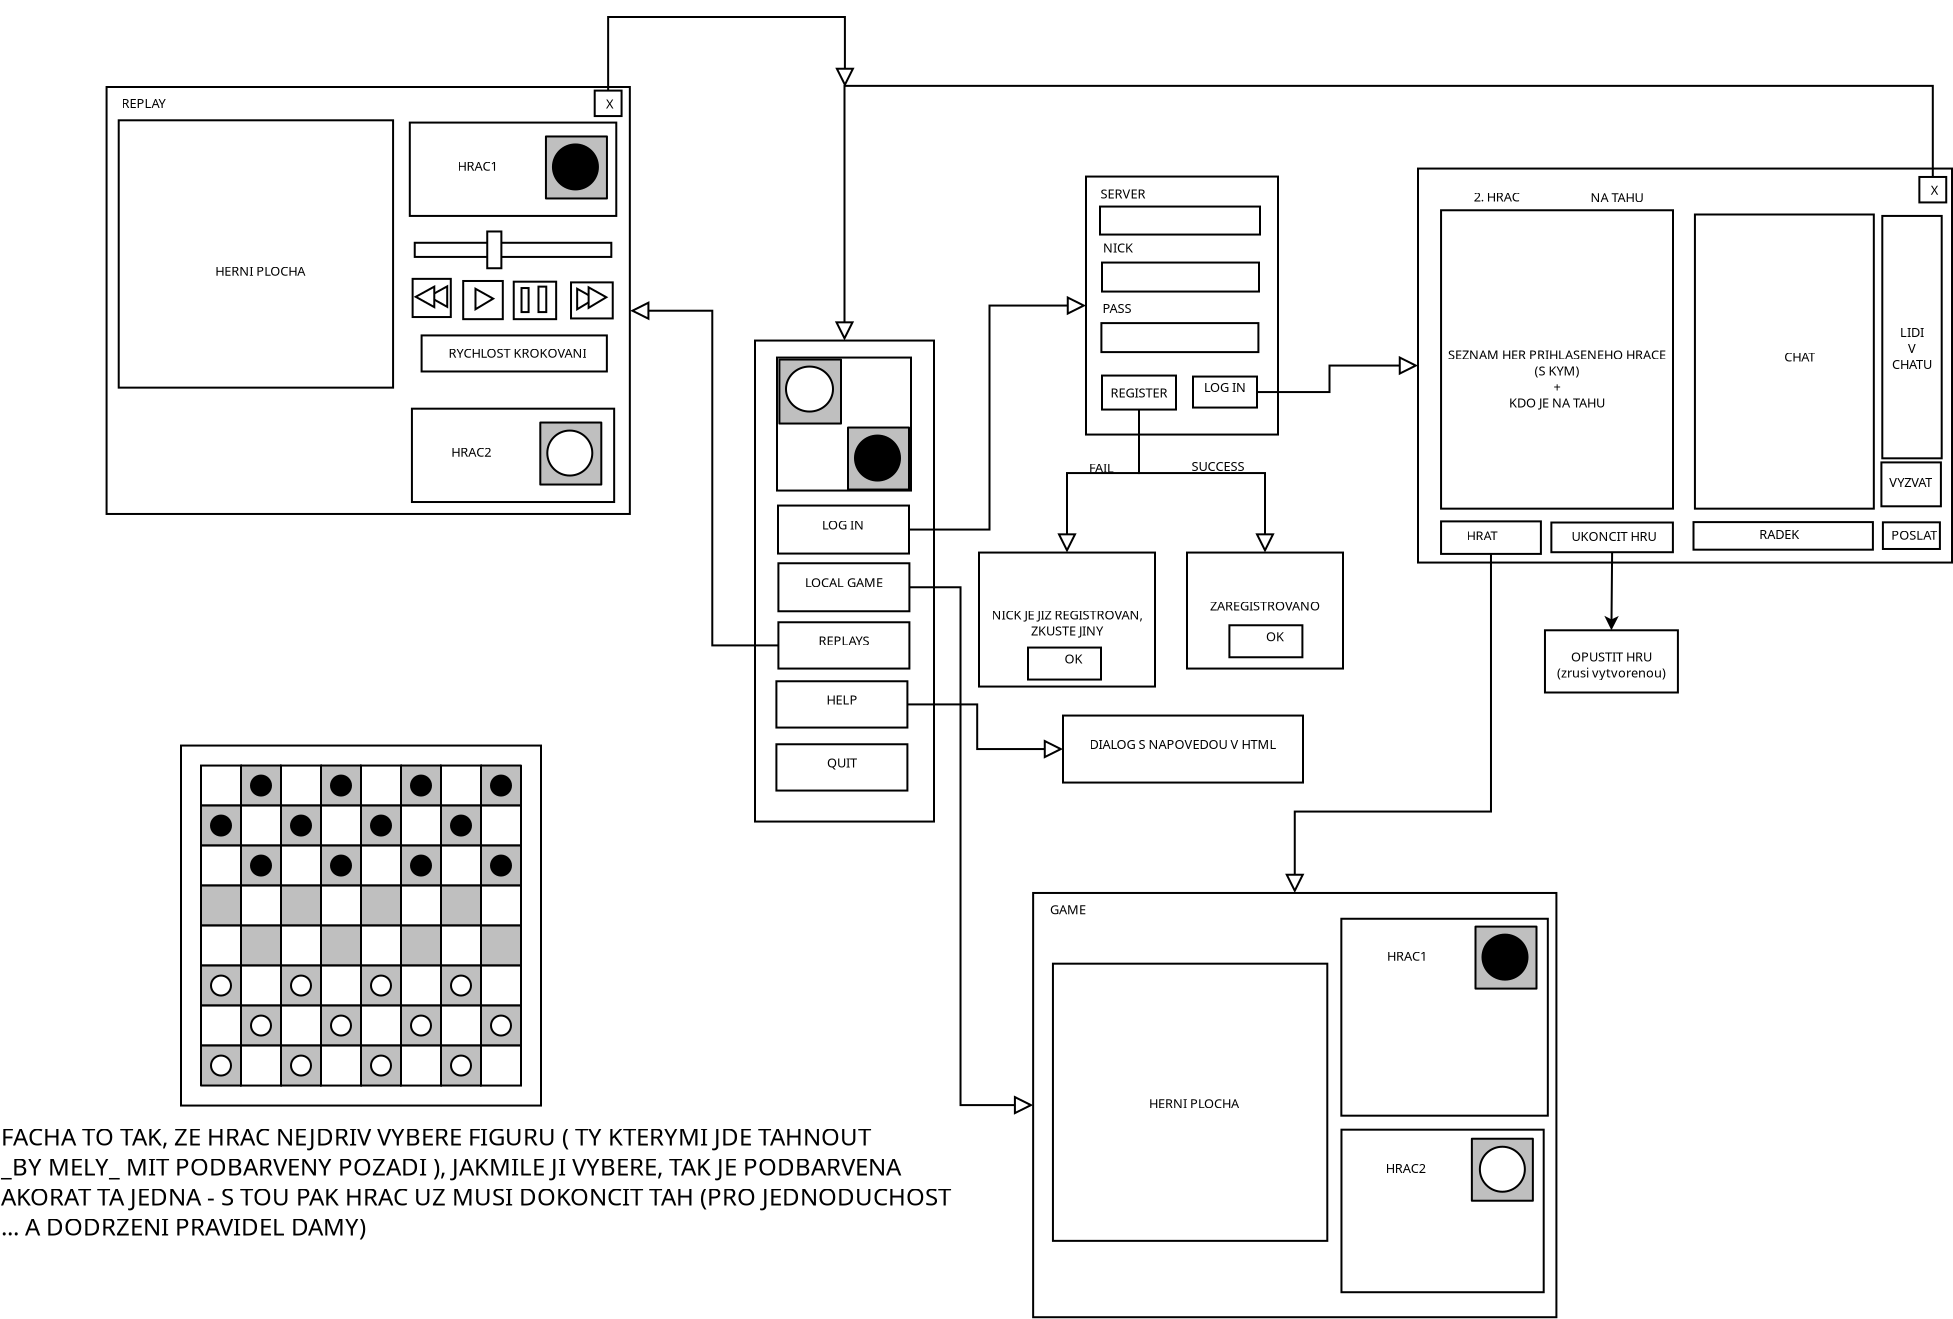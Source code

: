 <?xml version="1.0" encoding="UTF-8"?>
<dia:diagram xmlns:dia="http://www.lysator.liu.se/~alla/dia/">
  <dia:layer name="Background" visible="true">
    <dia:object type="Standard - Box" version="0" id="O0">
      <dia:attribute name="obj_pos">
        <dia:point val="-22,24"/>
      </dia:attribute>
      <dia:attribute name="obj_bb">
        <dia:rectangle val="-22.05,23.95;-3.95,42.05"/>
      </dia:attribute>
      <dia:attribute name="elem_corner">
        <dia:point val="-22,24"/>
      </dia:attribute>
      <dia:attribute name="elem_width">
        <dia:real val="18"/>
      </dia:attribute>
      <dia:attribute name="elem_height">
        <dia:real val="18"/>
      </dia:attribute>
      <dia:attribute name="show_background">
        <dia:boolean val="true"/>
      </dia:attribute>
    </dia:object>
    <dia:object type="Standard - Box" version="0" id="O1">
      <dia:attribute name="obj_pos">
        <dia:point val="-13,25"/>
      </dia:attribute>
      <dia:attribute name="obj_bb">
        <dia:rectangle val="-13.05,24.95;-10.95,27.05"/>
      </dia:attribute>
      <dia:attribute name="elem_corner">
        <dia:point val="-13,25"/>
      </dia:attribute>
      <dia:attribute name="elem_width">
        <dia:real val="2"/>
      </dia:attribute>
      <dia:attribute name="elem_height">
        <dia:real val="2"/>
      </dia:attribute>
      <dia:attribute name="show_background">
        <dia:boolean val="true"/>
      </dia:attribute>
    </dia:object>
    <dia:object type="Standard - Box" version="0" id="O2">
      <dia:attribute name="obj_pos">
        <dia:point val="-11,25"/>
      </dia:attribute>
      <dia:attribute name="obj_bb">
        <dia:rectangle val="-11.05,24.95;-8.95,27.05"/>
      </dia:attribute>
      <dia:attribute name="elem_corner">
        <dia:point val="-11,25"/>
      </dia:attribute>
      <dia:attribute name="elem_width">
        <dia:real val="2"/>
      </dia:attribute>
      <dia:attribute name="elem_height">
        <dia:real val="2"/>
      </dia:attribute>
      <dia:attribute name="inner_color">
        <dia:color val="#bfbfbf"/>
      </dia:attribute>
      <dia:attribute name="show_background">
        <dia:boolean val="true"/>
      </dia:attribute>
      <dia:attribute name="corner_radius">
        <dia:real val="1.175e-38"/>
      </dia:attribute>
    </dia:object>
    <dia:object type="Standard - Box" version="0" id="O3">
      <dia:attribute name="obj_pos">
        <dia:point val="-9,25"/>
      </dia:attribute>
      <dia:attribute name="obj_bb">
        <dia:rectangle val="-9.05,24.95;-6.95,27.05"/>
      </dia:attribute>
      <dia:attribute name="elem_corner">
        <dia:point val="-9,25"/>
      </dia:attribute>
      <dia:attribute name="elem_width">
        <dia:real val="2"/>
      </dia:attribute>
      <dia:attribute name="elem_height">
        <dia:real val="2"/>
      </dia:attribute>
      <dia:attribute name="show_background">
        <dia:boolean val="true"/>
      </dia:attribute>
    </dia:object>
    <dia:object type="Standard - Box" version="0" id="O4">
      <dia:attribute name="obj_pos">
        <dia:point val="-7,25"/>
      </dia:attribute>
      <dia:attribute name="obj_bb">
        <dia:rectangle val="-7.05,24.95;-4.95,27.05"/>
      </dia:attribute>
      <dia:attribute name="elem_corner">
        <dia:point val="-7,25"/>
      </dia:attribute>
      <dia:attribute name="elem_width">
        <dia:real val="2"/>
      </dia:attribute>
      <dia:attribute name="elem_height">
        <dia:real val="2"/>
      </dia:attribute>
      <dia:attribute name="inner_color">
        <dia:color val="#bfbfbf"/>
      </dia:attribute>
      <dia:attribute name="show_background">
        <dia:boolean val="true"/>
      </dia:attribute>
      <dia:attribute name="corner_radius">
        <dia:real val="1.175e-38"/>
      </dia:attribute>
    </dia:object>
    <dia:object type="Standard - Box" version="0" id="O5">
      <dia:attribute name="obj_pos">
        <dia:point val="6.7,3.75"/>
      </dia:attribute>
      <dia:attribute name="obj_bb">
        <dia:rectangle val="6.65,3.7;15.7,27.85"/>
      </dia:attribute>
      <dia:attribute name="elem_corner">
        <dia:point val="6.7,3.75"/>
      </dia:attribute>
      <dia:attribute name="elem_width">
        <dia:real val="8.95"/>
      </dia:attribute>
      <dia:attribute name="elem_height">
        <dia:real val="24.05"/>
      </dia:attribute>
      <dia:attribute name="show_background">
        <dia:boolean val="true"/>
      </dia:attribute>
    </dia:object>
    <dia:object type="Standard - Box" version="0" id="O6">
      <dia:attribute name="obj_pos">
        <dia:point val="7.8,4.6"/>
      </dia:attribute>
      <dia:attribute name="obj_bb">
        <dia:rectangle val="7.75,4.55;14.55,11.3"/>
      </dia:attribute>
      <dia:attribute name="elem_corner">
        <dia:point val="7.8,4.6"/>
      </dia:attribute>
      <dia:attribute name="elem_width">
        <dia:real val="6.7"/>
      </dia:attribute>
      <dia:attribute name="elem_height">
        <dia:real val="6.65"/>
      </dia:attribute>
      <dia:attribute name="show_background">
        <dia:boolean val="true"/>
      </dia:attribute>
    </dia:object>
    <dia:object type="Standard - Box" version="0" id="O7">
      <dia:attribute name="obj_pos">
        <dia:point val="7.92,4.7"/>
      </dia:attribute>
      <dia:attribute name="obj_bb">
        <dia:rectangle val="7.87,4.65;11.05,7.95"/>
      </dia:attribute>
      <dia:attribute name="elem_corner">
        <dia:point val="7.92,4.7"/>
      </dia:attribute>
      <dia:attribute name="elem_width">
        <dia:real val="3.08"/>
      </dia:attribute>
      <dia:attribute name="elem_height">
        <dia:real val="3.2"/>
      </dia:attribute>
      <dia:attribute name="inner_color">
        <dia:color val="#bfbfbf"/>
      </dia:attribute>
      <dia:attribute name="show_background">
        <dia:boolean val="true"/>
      </dia:attribute>
      <dia:attribute name="corner_radius">
        <dia:real val="1.175e-38"/>
      </dia:attribute>
    </dia:object>
    <dia:object type="Standard - Box" version="0" id="O8">
      <dia:attribute name="obj_pos">
        <dia:point val="11.35,8.1"/>
      </dia:attribute>
      <dia:attribute name="obj_bb">
        <dia:rectangle val="11.3,8.05;14.45,11.25"/>
      </dia:attribute>
      <dia:attribute name="elem_corner">
        <dia:point val="11.35,8.1"/>
      </dia:attribute>
      <dia:attribute name="elem_width">
        <dia:real val="3.05"/>
      </dia:attribute>
      <dia:attribute name="elem_height">
        <dia:real val="3.1"/>
      </dia:attribute>
      <dia:attribute name="inner_color">
        <dia:color val="#bfbfbf"/>
      </dia:attribute>
      <dia:attribute name="show_background">
        <dia:boolean val="true"/>
      </dia:attribute>
      <dia:attribute name="corner_radius">
        <dia:real val="1.175e-38"/>
      </dia:attribute>
    </dia:object>
    <dia:object type="Standard - Box" version="0" id="O9">
      <dia:attribute name="obj_pos">
        <dia:point val="7.85,12"/>
      </dia:attribute>
      <dia:attribute name="obj_bb">
        <dia:rectangle val="7.8,11.95;14.45,14.45"/>
      </dia:attribute>
      <dia:attribute name="elem_corner">
        <dia:point val="7.85,12"/>
      </dia:attribute>
      <dia:attribute name="elem_width">
        <dia:real val="6.55"/>
      </dia:attribute>
      <dia:attribute name="elem_height">
        <dia:real val="2.4"/>
      </dia:attribute>
      <dia:attribute name="show_background">
        <dia:boolean val="true"/>
      </dia:attribute>
    </dia:object>
    <dia:object type="Standard - Text" version="1" id="O10">
      <dia:attribute name="obj_pos">
        <dia:point val="11.125,13.2"/>
      </dia:attribute>
      <dia:attribute name="obj_bb">
        <dia:rectangle val="10.121,12.658;12.129,13.598"/>
      </dia:attribute>
      <dia:attribute name="text">
        <dia:composite type="text">
          <dia:attribute name="string">
            <dia:string>#LOG IN#</dia:string>
          </dia:attribute>
          <dia:attribute name="font">
            <dia:font family="sans" style="0" name="Helvetica"/>
          </dia:attribute>
          <dia:attribute name="height">
            <dia:real val="0.8"/>
          </dia:attribute>
          <dia:attribute name="pos">
            <dia:point val="11.125,13.2"/>
          </dia:attribute>
          <dia:attribute name="color">
            <dia:color val="#000000"/>
          </dia:attribute>
          <dia:attribute name="alignment">
            <dia:enum val="1"/>
          </dia:attribute>
        </dia:composite>
      </dia:attribute>
      <dia:attribute name="valign">
        <dia:enum val="3"/>
      </dia:attribute>
      <dia:connections>
        <dia:connection handle="0" to="O9" connection="8"/>
      </dia:connections>
    </dia:object>
    <dia:object type="Standard - Box" version="0" id="O11">
      <dia:attribute name="obj_pos">
        <dia:point val="7.87,14.885"/>
      </dia:attribute>
      <dia:attribute name="obj_bb">
        <dia:rectangle val="7.82,14.835;14.47,17.335"/>
      </dia:attribute>
      <dia:attribute name="elem_corner">
        <dia:point val="7.87,14.885"/>
      </dia:attribute>
      <dia:attribute name="elem_width">
        <dia:real val="6.55"/>
      </dia:attribute>
      <dia:attribute name="elem_height">
        <dia:real val="2.4"/>
      </dia:attribute>
      <dia:attribute name="show_background">
        <dia:boolean val="true"/>
      </dia:attribute>
    </dia:object>
    <dia:object type="Standard - Text" version="1" id="O12">
      <dia:attribute name="obj_pos">
        <dia:point val="11.145,16.085"/>
      </dia:attribute>
      <dia:attribute name="obj_bb">
        <dia:rectangle val="9.246,15.543;13.044,16.483"/>
      </dia:attribute>
      <dia:attribute name="text">
        <dia:composite type="text">
          <dia:attribute name="string">
            <dia:string>#LOCAL GAME#</dia:string>
          </dia:attribute>
          <dia:attribute name="font">
            <dia:font family="sans" style="0" name="Helvetica"/>
          </dia:attribute>
          <dia:attribute name="height">
            <dia:real val="0.8"/>
          </dia:attribute>
          <dia:attribute name="pos">
            <dia:point val="11.145,16.085"/>
          </dia:attribute>
          <dia:attribute name="color">
            <dia:color val="#000000"/>
          </dia:attribute>
          <dia:attribute name="alignment">
            <dia:enum val="1"/>
          </dia:attribute>
        </dia:composite>
      </dia:attribute>
      <dia:attribute name="valign">
        <dia:enum val="3"/>
      </dia:attribute>
      <dia:connections>
        <dia:connection handle="0" to="O11" connection="8"/>
      </dia:connections>
    </dia:object>
    <dia:object type="Standard - Box" version="0" id="O13">
      <dia:attribute name="obj_pos">
        <dia:point val="7.87,17.835"/>
      </dia:attribute>
      <dia:attribute name="obj_bb">
        <dia:rectangle val="7.82,17.785;14.47,20.2"/>
      </dia:attribute>
      <dia:attribute name="elem_corner">
        <dia:point val="7.87,17.835"/>
      </dia:attribute>
      <dia:attribute name="elem_width">
        <dia:real val="6.55"/>
      </dia:attribute>
      <dia:attribute name="elem_height">
        <dia:real val="2.315"/>
      </dia:attribute>
      <dia:attribute name="show_background">
        <dia:boolean val="true"/>
      </dia:attribute>
    </dia:object>
    <dia:object type="Standard - Text" version="1" id="O14">
      <dia:attribute name="obj_pos">
        <dia:point val="11.145,18.992"/>
      </dia:attribute>
      <dia:attribute name="obj_bb">
        <dia:rectangle val="9.875,18.45;12.415,19.39"/>
      </dia:attribute>
      <dia:attribute name="text">
        <dia:composite type="text">
          <dia:attribute name="string">
            <dia:string>#REPLAYS#</dia:string>
          </dia:attribute>
          <dia:attribute name="font">
            <dia:font family="sans" style="0" name="Helvetica"/>
          </dia:attribute>
          <dia:attribute name="height">
            <dia:real val="0.8"/>
          </dia:attribute>
          <dia:attribute name="pos">
            <dia:point val="11.145,18.992"/>
          </dia:attribute>
          <dia:attribute name="color">
            <dia:color val="#000000"/>
          </dia:attribute>
          <dia:attribute name="alignment">
            <dia:enum val="1"/>
          </dia:attribute>
        </dia:composite>
      </dia:attribute>
      <dia:attribute name="valign">
        <dia:enum val="3"/>
      </dia:attribute>
      <dia:connections>
        <dia:connection handle="0" to="O13" connection="8"/>
      </dia:connections>
    </dia:object>
    <dia:object type="Standard - Box" version="0" id="O15">
      <dia:attribute name="obj_pos">
        <dia:point val="7.77,20.785"/>
      </dia:attribute>
      <dia:attribute name="obj_bb">
        <dia:rectangle val="7.72,20.735;14.37,23.15"/>
      </dia:attribute>
      <dia:attribute name="elem_corner">
        <dia:point val="7.77,20.785"/>
      </dia:attribute>
      <dia:attribute name="elem_width">
        <dia:real val="6.55"/>
      </dia:attribute>
      <dia:attribute name="elem_height">
        <dia:real val="2.315"/>
      </dia:attribute>
      <dia:attribute name="show_background">
        <dia:boolean val="true"/>
      </dia:attribute>
    </dia:object>
    <dia:object type="Standard - Text" version="1" id="O16">
      <dia:attribute name="obj_pos">
        <dia:point val="11.045,21.942"/>
      </dia:attribute>
      <dia:attribute name="obj_bb">
        <dia:rectangle val="10.304,21.4;11.786,22.34"/>
      </dia:attribute>
      <dia:attribute name="text">
        <dia:composite type="text">
          <dia:attribute name="string">
            <dia:string>#HELP#</dia:string>
          </dia:attribute>
          <dia:attribute name="font">
            <dia:font family="sans" style="0" name="Helvetica"/>
          </dia:attribute>
          <dia:attribute name="height">
            <dia:real val="0.8"/>
          </dia:attribute>
          <dia:attribute name="pos">
            <dia:point val="11.045,21.942"/>
          </dia:attribute>
          <dia:attribute name="color">
            <dia:color val="#000000"/>
          </dia:attribute>
          <dia:attribute name="alignment">
            <dia:enum val="1"/>
          </dia:attribute>
        </dia:composite>
      </dia:attribute>
      <dia:attribute name="valign">
        <dia:enum val="3"/>
      </dia:attribute>
      <dia:connections>
        <dia:connection handle="0" to="O15" connection="8"/>
      </dia:connections>
    </dia:object>
    <dia:object type="Standard - Box" version="0" id="O17">
      <dia:attribute name="obj_pos">
        <dia:point val="7.77,23.935"/>
      </dia:attribute>
      <dia:attribute name="obj_bb">
        <dia:rectangle val="7.72,23.885;14.37,26.3"/>
      </dia:attribute>
      <dia:attribute name="elem_corner">
        <dia:point val="7.77,23.935"/>
      </dia:attribute>
      <dia:attribute name="elem_width">
        <dia:real val="6.55"/>
      </dia:attribute>
      <dia:attribute name="elem_height">
        <dia:real val="2.315"/>
      </dia:attribute>
      <dia:attribute name="show_background">
        <dia:boolean val="true"/>
      </dia:attribute>
    </dia:object>
    <dia:object type="Standard - Text" version="1" id="O18">
      <dia:attribute name="obj_pos">
        <dia:point val="11.045,25.093"/>
      </dia:attribute>
      <dia:attribute name="obj_bb">
        <dia:rectangle val="10.339,24.55;11.751,25.49"/>
      </dia:attribute>
      <dia:attribute name="text">
        <dia:composite type="text">
          <dia:attribute name="string">
            <dia:string>#QUIT#</dia:string>
          </dia:attribute>
          <dia:attribute name="font">
            <dia:font family="sans" style="0" name="Helvetica"/>
          </dia:attribute>
          <dia:attribute name="height">
            <dia:real val="0.8"/>
          </dia:attribute>
          <dia:attribute name="pos">
            <dia:point val="11.045,25.093"/>
          </dia:attribute>
          <dia:attribute name="color">
            <dia:color val="#000000"/>
          </dia:attribute>
          <dia:attribute name="alignment">
            <dia:enum val="1"/>
          </dia:attribute>
        </dia:composite>
      </dia:attribute>
      <dia:attribute name="valign">
        <dia:enum val="3"/>
      </dia:attribute>
      <dia:connections>
        <dia:connection handle="0" to="O17" connection="8"/>
      </dia:connections>
    </dia:object>
    <dia:object type="Standard - Ellipse" version="0" id="O19">
      <dia:attribute name="obj_pos">
        <dia:point val="8.25,5.05"/>
      </dia:attribute>
      <dia:attribute name="obj_bb">
        <dia:rectangle val="8.2,5;10.65,7.35"/>
      </dia:attribute>
      <dia:attribute name="elem_corner">
        <dia:point val="8.25,5.05"/>
      </dia:attribute>
      <dia:attribute name="elem_width">
        <dia:real val="2.35"/>
      </dia:attribute>
      <dia:attribute name="elem_height">
        <dia:real val="2.25"/>
      </dia:attribute>
    </dia:object>
    <dia:object type="Standard - Ellipse" version="0" id="O20">
      <dia:attribute name="obj_pos">
        <dia:point val="11.7,8.5"/>
      </dia:attribute>
      <dia:attribute name="obj_bb">
        <dia:rectangle val="11.65,8.45;14,10.8"/>
      </dia:attribute>
      <dia:attribute name="elem_corner">
        <dia:point val="11.7,8.5"/>
      </dia:attribute>
      <dia:attribute name="elem_width">
        <dia:real val="2.25"/>
      </dia:attribute>
      <dia:attribute name="elem_height">
        <dia:real val="2.25"/>
      </dia:attribute>
      <dia:attribute name="inner_color">
        <dia:color val="#000000"/>
      </dia:attribute>
    </dia:object>
    <dia:object type="Standard - Box" version="0" id="O21">
      <dia:attribute name="obj_pos">
        <dia:point val="23.25,-4.45"/>
      </dia:attribute>
      <dia:attribute name="obj_bb">
        <dia:rectangle val="23.2,-4.5;32.9,8.5"/>
      </dia:attribute>
      <dia:attribute name="elem_corner">
        <dia:point val="23.25,-4.45"/>
      </dia:attribute>
      <dia:attribute name="elem_width">
        <dia:real val="9.6"/>
      </dia:attribute>
      <dia:attribute name="elem_height">
        <dia:real val="12.9"/>
      </dia:attribute>
      <dia:attribute name="show_background">
        <dia:boolean val="true"/>
      </dia:attribute>
    </dia:object>
    <dia:object type="Standard - Box" version="0" id="O22">
      <dia:attribute name="obj_pos">
        <dia:point val="23.95,-2.95"/>
      </dia:attribute>
      <dia:attribute name="obj_bb">
        <dia:rectangle val="23.9,-3;32,-1.5"/>
      </dia:attribute>
      <dia:attribute name="elem_corner">
        <dia:point val="23.95,-2.95"/>
      </dia:attribute>
      <dia:attribute name="elem_width">
        <dia:real val="8"/>
      </dia:attribute>
      <dia:attribute name="elem_height">
        <dia:real val="1.4"/>
      </dia:attribute>
      <dia:attribute name="show_background">
        <dia:boolean val="true"/>
      </dia:attribute>
    </dia:object>
    <dia:object type="Standard - Text" version="1" id="O23">
      <dia:attribute name="obj_pos">
        <dia:point val="23.975,-3.35"/>
      </dia:attribute>
      <dia:attribute name="obj_bb">
        <dia:rectangle val="23.975,-3.893;26.255,-2.953"/>
      </dia:attribute>
      <dia:attribute name="text">
        <dia:composite type="text">
          <dia:attribute name="string">
            <dia:string>#SERVER#</dia:string>
          </dia:attribute>
          <dia:attribute name="font">
            <dia:font family="sans" style="0" name="Helvetica"/>
          </dia:attribute>
          <dia:attribute name="height">
            <dia:real val="0.8"/>
          </dia:attribute>
          <dia:attribute name="pos">
            <dia:point val="23.975,-3.35"/>
          </dia:attribute>
          <dia:attribute name="color">
            <dia:color val="#000000"/>
          </dia:attribute>
          <dia:attribute name="alignment">
            <dia:enum val="0"/>
          </dia:attribute>
        </dia:composite>
      </dia:attribute>
      <dia:attribute name="valign">
        <dia:enum val="3"/>
      </dia:attribute>
    </dia:object>
    <dia:object type="Standard - Box" version="0" id="O24">
      <dia:attribute name="obj_pos">
        <dia:point val="24.05,-0.15"/>
      </dia:attribute>
      <dia:attribute name="obj_bb">
        <dia:rectangle val="24,-0.2;31.95,1.35"/>
      </dia:attribute>
      <dia:attribute name="elem_corner">
        <dia:point val="24.05,-0.15"/>
      </dia:attribute>
      <dia:attribute name="elem_width">
        <dia:real val="7.85"/>
      </dia:attribute>
      <dia:attribute name="elem_height">
        <dia:real val="1.45"/>
      </dia:attribute>
      <dia:attribute name="show_background">
        <dia:boolean val="true"/>
      </dia:attribute>
    </dia:object>
    <dia:object type="Standard - Text" version="1" id="O25">
      <dia:attribute name="obj_pos">
        <dia:point val="24.1,-0.65"/>
      </dia:attribute>
      <dia:attribute name="obj_bb">
        <dia:rectangle val="24.1,-1.192;25.497,-0.253"/>
      </dia:attribute>
      <dia:attribute name="text">
        <dia:composite type="text">
          <dia:attribute name="string">
            <dia:string>#NICK#</dia:string>
          </dia:attribute>
          <dia:attribute name="font">
            <dia:font family="sans" style="0" name="Helvetica"/>
          </dia:attribute>
          <dia:attribute name="height">
            <dia:real val="0.8"/>
          </dia:attribute>
          <dia:attribute name="pos">
            <dia:point val="24.1,-0.65"/>
          </dia:attribute>
          <dia:attribute name="color">
            <dia:color val="#000000"/>
          </dia:attribute>
          <dia:attribute name="alignment">
            <dia:enum val="0"/>
          </dia:attribute>
        </dia:composite>
      </dia:attribute>
      <dia:attribute name="valign">
        <dia:enum val="3"/>
      </dia:attribute>
    </dia:object>
    <dia:object type="Standard - Box" version="0" id="O26">
      <dia:attribute name="obj_pos">
        <dia:point val="24.02,2.877"/>
      </dia:attribute>
      <dia:attribute name="obj_bb">
        <dia:rectangle val="23.97,2.828;31.92,4.378"/>
      </dia:attribute>
      <dia:attribute name="elem_corner">
        <dia:point val="24.02,2.877"/>
      </dia:attribute>
      <dia:attribute name="elem_width">
        <dia:real val="7.85"/>
      </dia:attribute>
      <dia:attribute name="elem_height">
        <dia:real val="1.45"/>
      </dia:attribute>
      <dia:attribute name="show_background">
        <dia:boolean val="true"/>
      </dia:attribute>
    </dia:object>
    <dia:object type="Standard - Text" version="1" id="O27">
      <dia:attribute name="obj_pos">
        <dia:point val="24.07,2.377"/>
      </dia:attribute>
      <dia:attribute name="obj_bb">
        <dia:rectangle val="24.07,1.835;25.523,2.775"/>
      </dia:attribute>
      <dia:attribute name="text">
        <dia:composite type="text">
          <dia:attribute name="string">
            <dia:string>#PASS#</dia:string>
          </dia:attribute>
          <dia:attribute name="font">
            <dia:font family="sans" style="0" name="Helvetica"/>
          </dia:attribute>
          <dia:attribute name="height">
            <dia:real val="0.8"/>
          </dia:attribute>
          <dia:attribute name="pos">
            <dia:point val="24.07,2.377"/>
          </dia:attribute>
          <dia:attribute name="color">
            <dia:color val="#000000"/>
          </dia:attribute>
          <dia:attribute name="alignment">
            <dia:enum val="0"/>
          </dia:attribute>
        </dia:composite>
      </dia:attribute>
      <dia:attribute name="valign">
        <dia:enum val="3"/>
      </dia:attribute>
    </dia:object>
    <dia:object type="Standard - Box" version="0" id="O28">
      <dia:attribute name="obj_pos">
        <dia:point val="24.05,5.5"/>
      </dia:attribute>
      <dia:attribute name="obj_bb">
        <dia:rectangle val="24,5.45;27.8,7.25"/>
      </dia:attribute>
      <dia:attribute name="elem_corner">
        <dia:point val="24.05,5.5"/>
      </dia:attribute>
      <dia:attribute name="elem_width">
        <dia:real val="3.7"/>
      </dia:attribute>
      <dia:attribute name="elem_height">
        <dia:real val="1.7"/>
      </dia:attribute>
      <dia:attribute name="show_background">
        <dia:boolean val="true"/>
      </dia:attribute>
    </dia:object>
    <dia:object type="Standard - Box" version="0" id="O29">
      <dia:attribute name="obj_pos">
        <dia:point val="28.6,5.55"/>
      </dia:attribute>
      <dia:attribute name="obj_bb">
        <dia:rectangle val="28.55,5.5;31.85,7.15"/>
      </dia:attribute>
      <dia:attribute name="elem_corner">
        <dia:point val="28.6,5.55"/>
      </dia:attribute>
      <dia:attribute name="elem_width">
        <dia:real val="3.2"/>
      </dia:attribute>
      <dia:attribute name="elem_height">
        <dia:real val="1.55"/>
      </dia:attribute>
      <dia:attribute name="show_background">
        <dia:boolean val="true"/>
      </dia:attribute>
    </dia:object>
    <dia:object type="Standard - Text" version="1" id="O30">
      <dia:attribute name="obj_pos">
        <dia:point val="30.2,6.325"/>
      </dia:attribute>
      <dia:attribute name="obj_bb">
        <dia:rectangle val="29.196,5.782;31.204,6.723"/>
      </dia:attribute>
      <dia:attribute name="text">
        <dia:composite type="text">
          <dia:attribute name="string">
            <dia:string>#LOG IN#</dia:string>
          </dia:attribute>
          <dia:attribute name="font">
            <dia:font family="sans" style="0" name="Helvetica"/>
          </dia:attribute>
          <dia:attribute name="height">
            <dia:real val="0.8"/>
          </dia:attribute>
          <dia:attribute name="pos">
            <dia:point val="30.2,6.325"/>
          </dia:attribute>
          <dia:attribute name="color">
            <dia:color val="#000000"/>
          </dia:attribute>
          <dia:attribute name="alignment">
            <dia:enum val="1"/>
          </dia:attribute>
        </dia:composite>
      </dia:attribute>
      <dia:attribute name="valign">
        <dia:enum val="3"/>
      </dia:attribute>
      <dia:connections>
        <dia:connection handle="0" to="O29" connection="8"/>
      </dia:connections>
    </dia:object>
    <dia:object type="Standard - Text" version="1" id="O31">
      <dia:attribute name="obj_pos">
        <dia:point val="25.9,6.35"/>
      </dia:attribute>
      <dia:attribute name="obj_bb">
        <dia:rectangle val="24.453,5.88;27.348,6.82"/>
      </dia:attribute>
      <dia:attribute name="text">
        <dia:composite type="text">
          <dia:attribute name="string">
            <dia:string>#REGISTER#</dia:string>
          </dia:attribute>
          <dia:attribute name="font">
            <dia:font family="sans" style="0" name="Helvetica"/>
          </dia:attribute>
          <dia:attribute name="height">
            <dia:real val="0.8"/>
          </dia:attribute>
          <dia:attribute name="pos">
            <dia:point val="25.9,6.423"/>
          </dia:attribute>
          <dia:attribute name="color">
            <dia:color val="#000000"/>
          </dia:attribute>
          <dia:attribute name="alignment">
            <dia:enum val="1"/>
          </dia:attribute>
        </dia:composite>
      </dia:attribute>
      <dia:attribute name="valign">
        <dia:enum val="2"/>
      </dia:attribute>
      <dia:connections>
        <dia:connection handle="0" to="O28" connection="8"/>
      </dia:connections>
    </dia:object>
    <dia:object type="UML - Generalization" version="1" id="O32">
      <dia:attribute name="obj_pos">
        <dia:point val="23.25,2"/>
      </dia:attribute>
      <dia:attribute name="obj_bb">
        <dia:rectangle val="14.35,1.15;23.3,13.25"/>
      </dia:attribute>
      <dia:attribute name="orth_points">
        <dia:point val="23.25,2"/>
        <dia:point val="18.825,2"/>
        <dia:point val="18.825,13.2"/>
        <dia:point val="14.4,13.2"/>
      </dia:attribute>
      <dia:attribute name="orth_orient">
        <dia:enum val="0"/>
        <dia:enum val="1"/>
        <dia:enum val="0"/>
      </dia:attribute>
      <dia:attribute name="orth_autoroute">
        <dia:boolean val="true"/>
      </dia:attribute>
      <dia:attribute name="text_colour">
        <dia:color val="#000000"/>
      </dia:attribute>
      <dia:attribute name="line_colour">
        <dia:color val="#000000"/>
      </dia:attribute>
      <dia:attribute name="name">
        <dia:string>##</dia:string>
      </dia:attribute>
      <dia:attribute name="stereotype">
        <dia:string>##</dia:string>
      </dia:attribute>
      <dia:connections>
        <dia:connection handle="0" to="O21" connection="3"/>
        <dia:connection handle="1" to="O9" connection="4"/>
      </dia:connections>
    </dia:object>
    <dia:object type="Standard - Box" version="0" id="O33">
      <dia:attribute name="obj_pos">
        <dia:point val="22.1,22.5"/>
      </dia:attribute>
      <dia:attribute name="obj_bb">
        <dia:rectangle val="22.05,22.45;34.15,25.9"/>
      </dia:attribute>
      <dia:attribute name="elem_corner">
        <dia:point val="22.1,22.5"/>
      </dia:attribute>
      <dia:attribute name="elem_width">
        <dia:real val="12.0"/>
      </dia:attribute>
      <dia:attribute name="elem_height">
        <dia:real val="3.35"/>
      </dia:attribute>
      <dia:attribute name="show_background">
        <dia:boolean val="true"/>
      </dia:attribute>
    </dia:object>
    <dia:object type="Standard - Text" version="1" id="O34">
      <dia:attribute name="obj_pos">
        <dia:point val="28.1,24.175"/>
      </dia:attribute>
      <dia:attribute name="obj_bb">
        <dia:rectangle val="23.555,23.633;32.645,24.573"/>
      </dia:attribute>
      <dia:attribute name="text">
        <dia:composite type="text">
          <dia:attribute name="string">
            <dia:string>#DIALOG S NAPOVEDOU V HTML#</dia:string>
          </dia:attribute>
          <dia:attribute name="font">
            <dia:font family="sans" style="0" name="Helvetica"/>
          </dia:attribute>
          <dia:attribute name="height">
            <dia:real val="0.8"/>
          </dia:attribute>
          <dia:attribute name="pos">
            <dia:point val="28.1,24.175"/>
          </dia:attribute>
          <dia:attribute name="color">
            <dia:color val="#000000"/>
          </dia:attribute>
          <dia:attribute name="alignment">
            <dia:enum val="1"/>
          </dia:attribute>
        </dia:composite>
      </dia:attribute>
      <dia:attribute name="valign">
        <dia:enum val="3"/>
      </dia:attribute>
      <dia:connections>
        <dia:connection handle="0" to="O33" connection="8"/>
      </dia:connections>
    </dia:object>
    <dia:object type="UML - Generalization" version="1" id="O35">
      <dia:attribute name="obj_pos">
        <dia:point val="22.1,24.175"/>
      </dia:attribute>
      <dia:attribute name="obj_bb">
        <dia:rectangle val="14.27,21.892;22.15,25.025"/>
      </dia:attribute>
      <dia:attribute name="orth_points">
        <dia:point val="22.1,24.175"/>
        <dia:point val="18.21,24.175"/>
        <dia:point val="18.21,21.942"/>
        <dia:point val="14.32,21.942"/>
      </dia:attribute>
      <dia:attribute name="orth_orient">
        <dia:enum val="0"/>
        <dia:enum val="1"/>
        <dia:enum val="0"/>
      </dia:attribute>
      <dia:attribute name="orth_autoroute">
        <dia:boolean val="true"/>
      </dia:attribute>
      <dia:attribute name="text_colour">
        <dia:color val="#000000"/>
      </dia:attribute>
      <dia:attribute name="line_colour">
        <dia:color val="#000000"/>
      </dia:attribute>
      <dia:attribute name="name">
        <dia:string>##</dia:string>
      </dia:attribute>
      <dia:attribute name="stereotype">
        <dia:string>##</dia:string>
      </dia:attribute>
      <dia:connections>
        <dia:connection handle="0" to="O33" connection="3"/>
        <dia:connection handle="1" to="O15" connection="4"/>
      </dia:connections>
    </dia:object>
    <dia:object type="Standard - Box" version="0" id="O36">
      <dia:attribute name="obj_pos">
        <dia:point val="17.9,14.35"/>
      </dia:attribute>
      <dia:attribute name="obj_bb">
        <dia:rectangle val="17.85,14.3;26.75,21.1"/>
      </dia:attribute>
      <dia:attribute name="elem_corner">
        <dia:point val="17.9,14.35"/>
      </dia:attribute>
      <dia:attribute name="elem_width">
        <dia:real val="8.8"/>
      </dia:attribute>
      <dia:attribute name="elem_height">
        <dia:real val="6.7"/>
      </dia:attribute>
      <dia:attribute name="show_background">
        <dia:boolean val="true"/>
      </dia:attribute>
    </dia:object>
    <dia:object type="Standard - Text" version="1" id="O37">
      <dia:attribute name="obj_pos">
        <dia:point val="22.3,17.7"/>
      </dia:attribute>
      <dia:attribute name="obj_bb">
        <dia:rectangle val="18.505,17.157;26.095,18.898"/>
      </dia:attribute>
      <dia:attribute name="text">
        <dia:composite type="text">
          <dia:attribute name="string">
            <dia:string>#NICK JE JIZ REGISTROVAN,
ZKUSTE JINY#</dia:string>
          </dia:attribute>
          <dia:attribute name="font">
            <dia:font family="sans" style="0" name="Helvetica"/>
          </dia:attribute>
          <dia:attribute name="height">
            <dia:real val="0.8"/>
          </dia:attribute>
          <dia:attribute name="pos">
            <dia:point val="22.3,17.7"/>
          </dia:attribute>
          <dia:attribute name="color">
            <dia:color val="#000000"/>
          </dia:attribute>
          <dia:attribute name="alignment">
            <dia:enum val="1"/>
          </dia:attribute>
        </dia:composite>
      </dia:attribute>
      <dia:attribute name="valign">
        <dia:enum val="3"/>
      </dia:attribute>
      <dia:connections>
        <dia:connection handle="0" to="O36" connection="8"/>
      </dia:connections>
    </dia:object>
    <dia:object type="UML - Generalization" version="1" id="O38">
      <dia:attribute name="obj_pos">
        <dia:point val="22.3,14.35"/>
      </dia:attribute>
      <dia:attribute name="obj_bb">
        <dia:rectangle val="21.45,7.15;25.95,14.4"/>
      </dia:attribute>
      <dia:attribute name="orth_points">
        <dia:point val="22.3,14.35"/>
        <dia:point val="22.3,10.775"/>
        <dia:point val="25.9,10.775"/>
        <dia:point val="25.9,7.2"/>
      </dia:attribute>
      <dia:attribute name="orth_orient">
        <dia:enum val="1"/>
        <dia:enum val="0"/>
        <dia:enum val="1"/>
      </dia:attribute>
      <dia:attribute name="orth_autoroute">
        <dia:boolean val="true"/>
      </dia:attribute>
      <dia:attribute name="text_colour">
        <dia:color val="#000000"/>
      </dia:attribute>
      <dia:attribute name="line_colour">
        <dia:color val="#000000"/>
      </dia:attribute>
      <dia:attribute name="name">
        <dia:string>##</dia:string>
      </dia:attribute>
      <dia:attribute name="stereotype">
        <dia:string>##</dia:string>
      </dia:attribute>
      <dia:connections>
        <dia:connection handle="0" to="O36" connection="1"/>
        <dia:connection handle="1" to="O28" connection="6"/>
      </dia:connections>
    </dia:object>
    <dia:object type="Standard - Text" version="1" id="O39">
      <dia:attribute name="obj_pos">
        <dia:point val="23.4,10.35"/>
      </dia:attribute>
      <dia:attribute name="obj_bb">
        <dia:rectangle val="23.4,9.807;24.578,10.748"/>
      </dia:attribute>
      <dia:attribute name="text">
        <dia:composite type="text">
          <dia:attribute name="string">
            <dia:string>#FAIL#</dia:string>
          </dia:attribute>
          <dia:attribute name="font">
            <dia:font family="sans" style="0" name="Helvetica"/>
          </dia:attribute>
          <dia:attribute name="height">
            <dia:real val="0.8"/>
          </dia:attribute>
          <dia:attribute name="pos">
            <dia:point val="23.4,10.35"/>
          </dia:attribute>
          <dia:attribute name="color">
            <dia:color val="#000000"/>
          </dia:attribute>
          <dia:attribute name="alignment">
            <dia:enum val="0"/>
          </dia:attribute>
        </dia:composite>
      </dia:attribute>
      <dia:attribute name="valign">
        <dia:enum val="3"/>
      </dia:attribute>
    </dia:object>
    <dia:object type="Standard - Box" version="0" id="O40">
      <dia:attribute name="obj_pos">
        <dia:point val="28.3,14.35"/>
      </dia:attribute>
      <dia:attribute name="obj_bb">
        <dia:rectangle val="28.25,14.3;36.15,20.2"/>
      </dia:attribute>
      <dia:attribute name="elem_corner">
        <dia:point val="28.3,14.35"/>
      </dia:attribute>
      <dia:attribute name="elem_width">
        <dia:real val="7.8"/>
      </dia:attribute>
      <dia:attribute name="elem_height">
        <dia:real val="5.8"/>
      </dia:attribute>
      <dia:attribute name="show_background">
        <dia:boolean val="true"/>
      </dia:attribute>
    </dia:object>
    <dia:object type="Standard - Text" version="1" id="O41">
      <dia:attribute name="obj_pos">
        <dia:point val="32.2,17.25"/>
      </dia:attribute>
      <dia:attribute name="obj_bb">
        <dia:rectangle val="29.489,16.707;34.911,17.648"/>
      </dia:attribute>
      <dia:attribute name="text">
        <dia:composite type="text">
          <dia:attribute name="string">
            <dia:string>#ZAREGISTROVANO#</dia:string>
          </dia:attribute>
          <dia:attribute name="font">
            <dia:font family="sans" style="0" name="Helvetica"/>
          </dia:attribute>
          <dia:attribute name="height">
            <dia:real val="0.8"/>
          </dia:attribute>
          <dia:attribute name="pos">
            <dia:point val="32.2,17.25"/>
          </dia:attribute>
          <dia:attribute name="color">
            <dia:color val="#000000"/>
          </dia:attribute>
          <dia:attribute name="alignment">
            <dia:enum val="1"/>
          </dia:attribute>
        </dia:composite>
      </dia:attribute>
      <dia:attribute name="valign">
        <dia:enum val="3"/>
      </dia:attribute>
      <dia:connections>
        <dia:connection handle="0" to="O40" connection="8"/>
      </dia:connections>
    </dia:object>
    <dia:object type="Standard - Box" version="0" id="O42">
      <dia:attribute name="obj_pos">
        <dia:point val="20.35,19.1"/>
      </dia:attribute>
      <dia:attribute name="obj_bb">
        <dia:rectangle val="20.3,19.05;24.05,20.75"/>
      </dia:attribute>
      <dia:attribute name="elem_corner">
        <dia:point val="20.35,19.1"/>
      </dia:attribute>
      <dia:attribute name="elem_width">
        <dia:real val="3.65"/>
      </dia:attribute>
      <dia:attribute name="elem_height">
        <dia:real val="1.6"/>
      </dia:attribute>
      <dia:attribute name="show_background">
        <dia:boolean val="true"/>
      </dia:attribute>
    </dia:object>
    <dia:object type="Standard - Text" version="1" id="O43">
      <dia:attribute name="obj_pos">
        <dia:point val="22.175,19.9"/>
      </dia:attribute>
      <dia:attribute name="obj_bb">
        <dia:rectangle val="22.175,19.358;23.015,20.297"/>
      </dia:attribute>
      <dia:attribute name="text">
        <dia:composite type="text">
          <dia:attribute name="string">
            <dia:string>#OK#</dia:string>
          </dia:attribute>
          <dia:attribute name="font">
            <dia:font family="sans" style="0" name="Helvetica"/>
          </dia:attribute>
          <dia:attribute name="height">
            <dia:real val="0.8"/>
          </dia:attribute>
          <dia:attribute name="pos">
            <dia:point val="22.175,19.9"/>
          </dia:attribute>
          <dia:attribute name="color">
            <dia:color val="#000000"/>
          </dia:attribute>
          <dia:attribute name="alignment">
            <dia:enum val="0"/>
          </dia:attribute>
        </dia:composite>
      </dia:attribute>
      <dia:attribute name="valign">
        <dia:enum val="3"/>
      </dia:attribute>
      <dia:connections>
        <dia:connection handle="0" to="O42" connection="8"/>
      </dia:connections>
    </dia:object>
    <dia:object type="Standard - Box" version="0" id="O44">
      <dia:attribute name="obj_pos">
        <dia:point val="30.42,17.985"/>
      </dia:attribute>
      <dia:attribute name="obj_bb">
        <dia:rectangle val="30.37,17.935;34.12,19.635"/>
      </dia:attribute>
      <dia:attribute name="elem_corner">
        <dia:point val="30.42,17.985"/>
      </dia:attribute>
      <dia:attribute name="elem_width">
        <dia:real val="3.65"/>
      </dia:attribute>
      <dia:attribute name="elem_height">
        <dia:real val="1.6"/>
      </dia:attribute>
      <dia:attribute name="show_background">
        <dia:boolean val="true"/>
      </dia:attribute>
    </dia:object>
    <dia:object type="Standard - Text" version="1" id="O45">
      <dia:attribute name="obj_pos">
        <dia:point val="32.245,18.785"/>
      </dia:attribute>
      <dia:attribute name="obj_bb">
        <dia:rectangle val="32.245,18.242;33.085,19.183"/>
      </dia:attribute>
      <dia:attribute name="text">
        <dia:composite type="text">
          <dia:attribute name="string">
            <dia:string>#OK#</dia:string>
          </dia:attribute>
          <dia:attribute name="font">
            <dia:font family="sans" style="0" name="Helvetica"/>
          </dia:attribute>
          <dia:attribute name="height">
            <dia:real val="0.8"/>
          </dia:attribute>
          <dia:attribute name="pos">
            <dia:point val="32.245,18.785"/>
          </dia:attribute>
          <dia:attribute name="color">
            <dia:color val="#000000"/>
          </dia:attribute>
          <dia:attribute name="alignment">
            <dia:enum val="0"/>
          </dia:attribute>
        </dia:composite>
      </dia:attribute>
      <dia:attribute name="valign">
        <dia:enum val="3"/>
      </dia:attribute>
      <dia:connections>
        <dia:connection handle="0" to="O44" connection="8"/>
      </dia:connections>
    </dia:object>
    <dia:object type="UML - Generalization" version="1" id="O46">
      <dia:attribute name="obj_pos">
        <dia:point val="32.2,14.35"/>
      </dia:attribute>
      <dia:attribute name="obj_bb">
        <dia:rectangle val="25.85,7.15;33.05,14.4"/>
      </dia:attribute>
      <dia:attribute name="orth_points">
        <dia:point val="32.2,14.35"/>
        <dia:point val="32.2,10.775"/>
        <dia:point val="25.9,10.775"/>
        <dia:point val="25.9,7.2"/>
      </dia:attribute>
      <dia:attribute name="orth_orient">
        <dia:enum val="1"/>
        <dia:enum val="0"/>
        <dia:enum val="1"/>
      </dia:attribute>
      <dia:attribute name="orth_autoroute">
        <dia:boolean val="true"/>
      </dia:attribute>
      <dia:attribute name="text_colour">
        <dia:color val="#000000"/>
      </dia:attribute>
      <dia:attribute name="line_colour">
        <dia:color val="#000000"/>
      </dia:attribute>
      <dia:attribute name="name">
        <dia:string>##</dia:string>
      </dia:attribute>
      <dia:attribute name="stereotype">
        <dia:string>##</dia:string>
      </dia:attribute>
      <dia:connections>
        <dia:connection handle="0" to="O40" connection="1"/>
        <dia:connection handle="1" to="O28" connection="6"/>
      </dia:connections>
    </dia:object>
    <dia:object type="Standard - Text" version="1" id="O47">
      <dia:attribute name="obj_pos">
        <dia:point val="28.52,10.277"/>
      </dia:attribute>
      <dia:attribute name="obj_bb">
        <dia:rectangle val="28.52,9.735;31.24,10.675"/>
      </dia:attribute>
      <dia:attribute name="text">
        <dia:composite type="text">
          <dia:attribute name="string">
            <dia:string>#SUCCESS#</dia:string>
          </dia:attribute>
          <dia:attribute name="font">
            <dia:font family="sans" style="0" name="Helvetica"/>
          </dia:attribute>
          <dia:attribute name="height">
            <dia:real val="0.8"/>
          </dia:attribute>
          <dia:attribute name="pos">
            <dia:point val="28.52,10.277"/>
          </dia:attribute>
          <dia:attribute name="color">
            <dia:color val="#000000"/>
          </dia:attribute>
          <dia:attribute name="alignment">
            <dia:enum val="0"/>
          </dia:attribute>
        </dia:composite>
      </dia:attribute>
      <dia:attribute name="valign">
        <dia:enum val="3"/>
      </dia:attribute>
    </dia:object>
    <dia:object type="Standard - Box" version="0" id="O48">
      <dia:attribute name="obj_pos">
        <dia:point val="39.85,-4.85"/>
      </dia:attribute>
      <dia:attribute name="obj_bb">
        <dia:rectangle val="39.8,-4.9;66.6,14.9"/>
      </dia:attribute>
      <dia:attribute name="elem_corner">
        <dia:point val="39.85,-4.85"/>
      </dia:attribute>
      <dia:attribute name="elem_width">
        <dia:real val="26.7"/>
      </dia:attribute>
      <dia:attribute name="elem_height">
        <dia:real val="19.7"/>
      </dia:attribute>
      <dia:attribute name="show_background">
        <dia:boolean val="true"/>
      </dia:attribute>
    </dia:object>
    <dia:object type="UML - Generalization" version="1" id="O49">
      <dia:attribute name="obj_pos">
        <dia:point val="39.85,5"/>
      </dia:attribute>
      <dia:attribute name="obj_bb">
        <dia:rectangle val="31.75,4.15;39.9,6.463"/>
      </dia:attribute>
      <dia:attribute name="orth_points">
        <dia:point val="39.85,5"/>
        <dia:point val="35.825,5"/>
        <dia:point val="35.825,6.325"/>
        <dia:point val="31.8,6.325"/>
      </dia:attribute>
      <dia:attribute name="orth_orient">
        <dia:enum val="0"/>
        <dia:enum val="1"/>
        <dia:enum val="0"/>
      </dia:attribute>
      <dia:attribute name="orth_autoroute">
        <dia:boolean val="true"/>
      </dia:attribute>
      <dia:attribute name="text_colour">
        <dia:color val="#000000"/>
      </dia:attribute>
      <dia:attribute name="line_colour">
        <dia:color val="#000000"/>
      </dia:attribute>
      <dia:attribute name="name">
        <dia:string>##</dia:string>
      </dia:attribute>
      <dia:attribute name="stereotype">
        <dia:string>##</dia:string>
      </dia:attribute>
      <dia:connections>
        <dia:connection handle="0" to="O48" connection="3"/>
        <dia:connection handle="1" to="O29" connection="4"/>
      </dia:connections>
    </dia:object>
    <dia:object type="Standard - Box" version="0" id="O50">
      <dia:attribute name="obj_pos">
        <dia:point val="41.003,-2.765"/>
      </dia:attribute>
      <dia:attribute name="obj_bb">
        <dia:rectangle val="40.953,-2.815;52.65,12.205"/>
      </dia:attribute>
      <dia:attribute name="elem_corner">
        <dia:point val="41.003,-2.765"/>
      </dia:attribute>
      <dia:attribute name="elem_width">
        <dia:real val="11.597"/>
      </dia:attribute>
      <dia:attribute name="elem_height">
        <dia:real val="14.92"/>
      </dia:attribute>
      <dia:attribute name="show_background">
        <dia:boolean val="true"/>
      </dia:attribute>
    </dia:object>
    <dia:object type="Standard - Text" version="1" id="O51">
      <dia:attribute name="obj_pos">
        <dia:point val="42.642,-3.202"/>
      </dia:attribute>
      <dia:attribute name="obj_bb">
        <dia:rectangle val="42.642,-3.762;45.014,-2.771"/>
      </dia:attribute>
      <dia:attribute name="text">
        <dia:composite type="text">
          <dia:attribute name="string">
            <dia:string>#2. HRAC#</dia:string>
          </dia:attribute>
          <dia:attribute name="font">
            <dia:font family="sans" style="0" name="Helvetica"/>
          </dia:attribute>
          <dia:attribute name="height">
            <dia:real val="0.8"/>
          </dia:attribute>
          <dia:attribute name="pos">
            <dia:point val="42.642,-3.202"/>
          </dia:attribute>
          <dia:attribute name="color">
            <dia:color val="#000000"/>
          </dia:attribute>
          <dia:attribute name="alignment">
            <dia:enum val="0"/>
          </dia:attribute>
        </dia:composite>
      </dia:attribute>
      <dia:attribute name="valign">
        <dia:enum val="3"/>
      </dia:attribute>
    </dia:object>
    <dia:object type="Standard - Text" version="1" id="O52">
      <dia:attribute name="obj_pos">
        <dia:point val="46.801,4.695"/>
      </dia:attribute>
      <dia:attribute name="obj_bb">
        <dia:rectangle val="41.423,4.135;52.197,7.527"/>
      </dia:attribute>
      <dia:attribute name="text">
        <dia:composite type="text">
          <dia:attribute name="string">
            <dia:string>#SEZNAM HER PRIHLASENEHO HRACE
(S KYM)
+
KDO JE NA TAHU#</dia:string>
          </dia:attribute>
          <dia:attribute name="font">
            <dia:font family="sans" style="0" name="Helvetica"/>
          </dia:attribute>
          <dia:attribute name="height">
            <dia:real val="0.8"/>
          </dia:attribute>
          <dia:attribute name="pos">
            <dia:point val="46.801,4.695"/>
          </dia:attribute>
          <dia:attribute name="color">
            <dia:color val="#000000"/>
          </dia:attribute>
          <dia:attribute name="alignment">
            <dia:enum val="1"/>
          </dia:attribute>
        </dia:composite>
      </dia:attribute>
      <dia:attribute name="valign">
        <dia:enum val="3"/>
      </dia:attribute>
      <dia:connections>
        <dia:connection handle="0" to="O50" connection="8"/>
      </dia:connections>
    </dia:object>
    <dia:object type="Standard - Box" version="0" id="O53">
      <dia:attribute name="obj_pos">
        <dia:point val="41.003,12.791"/>
      </dia:attribute>
      <dia:attribute name="obj_bb">
        <dia:rectangle val="40.953,12.741;46.045,14.468"/>
      </dia:attribute>
      <dia:attribute name="elem_corner">
        <dia:point val="41.003,12.791"/>
      </dia:attribute>
      <dia:attribute name="elem_width">
        <dia:real val="4.992"/>
      </dia:attribute>
      <dia:attribute name="elem_height">
        <dia:real val="1.626"/>
      </dia:attribute>
      <dia:attribute name="show_background">
        <dia:boolean val="true"/>
      </dia:attribute>
    </dia:object>
    <dia:object type="Standard - Text" version="1" id="O54">
      <dia:attribute name="obj_pos">
        <dia:point val="42.276,13.746"/>
      </dia:attribute>
      <dia:attribute name="obj_bb">
        <dia:rectangle val="42.276,13.186;43.821,14.178"/>
      </dia:attribute>
      <dia:attribute name="text">
        <dia:composite type="text">
          <dia:attribute name="string">
            <dia:string>#HRAT#</dia:string>
          </dia:attribute>
          <dia:attribute name="font">
            <dia:font family="sans" style="0" name="Helvetica"/>
          </dia:attribute>
          <dia:attribute name="height">
            <dia:real val="0.8"/>
          </dia:attribute>
          <dia:attribute name="pos">
            <dia:point val="42.276,13.746"/>
          </dia:attribute>
          <dia:attribute name="color">
            <dia:color val="#000000"/>
          </dia:attribute>
          <dia:attribute name="alignment">
            <dia:enum val="0"/>
          </dia:attribute>
        </dia:composite>
      </dia:attribute>
      <dia:attribute name="valign">
        <dia:enum val="3"/>
      </dia:attribute>
    </dia:object>
    <dia:object type="Standard - Box" version="0" id="O55">
      <dia:attribute name="obj_pos">
        <dia:point val="53.696,-2.553"/>
      </dia:attribute>
      <dia:attribute name="obj_bb">
        <dia:rectangle val="53.646,-2.603;62.691,12.205"/>
      </dia:attribute>
      <dia:attribute name="elem_corner">
        <dia:point val="53.696,-2.553"/>
      </dia:attribute>
      <dia:attribute name="elem_width">
        <dia:real val="8.945"/>
      </dia:attribute>
      <dia:attribute name="elem_height">
        <dia:real val="14.708"/>
      </dia:attribute>
      <dia:attribute name="show_background">
        <dia:boolean val="true"/>
      </dia:attribute>
    </dia:object>
    <dia:object type="Standard - Box" version="0" id="O56">
      <dia:attribute name="obj_pos">
        <dia:point val="63.065,-2.482"/>
      </dia:attribute>
      <dia:attribute name="obj_bb">
        <dia:rectangle val="63.015,-2.532;66.085,9.688"/>
      </dia:attribute>
      <dia:attribute name="elem_corner">
        <dia:point val="63.065,-2.482"/>
      </dia:attribute>
      <dia:attribute name="elem_width">
        <dia:real val="2.97"/>
      </dia:attribute>
      <dia:attribute name="elem_height">
        <dia:real val="12.12"/>
      </dia:attribute>
      <dia:attribute name="show_background">
        <dia:boolean val="true"/>
      </dia:attribute>
    </dia:object>
    <dia:object type="Standard - Text" version="1" id="O57">
      <dia:attribute name="obj_pos">
        <dia:point val="64.55,3.578"/>
      </dia:attribute>
      <dia:attribute name="obj_bb">
        <dia:rectangle val="63.56,3.035;65.54,5.575"/>
      </dia:attribute>
      <dia:attribute name="text">
        <dia:composite type="text">
          <dia:attribute name="string">
            <dia:string>#LIDI
V
CHATU#</dia:string>
          </dia:attribute>
          <dia:attribute name="font">
            <dia:font family="sans" style="0" name="Helvetica"/>
          </dia:attribute>
          <dia:attribute name="height">
            <dia:real val="0.8"/>
          </dia:attribute>
          <dia:attribute name="pos">
            <dia:point val="64.55,3.578"/>
          </dia:attribute>
          <dia:attribute name="color">
            <dia:color val="#000000"/>
          </dia:attribute>
          <dia:attribute name="alignment">
            <dia:enum val="1"/>
          </dia:attribute>
        </dia:composite>
      </dia:attribute>
      <dia:attribute name="valign">
        <dia:enum val="3"/>
      </dia:attribute>
      <dia:connections>
        <dia:connection handle="0" to="O56" connection="8"/>
      </dia:connections>
    </dia:object>
    <dia:object type="Standard - Box" version="0" id="O58">
      <dia:attribute name="obj_pos">
        <dia:point val="53.625,12.827"/>
      </dia:attribute>
      <dia:attribute name="obj_bb">
        <dia:rectangle val="53.575,12.777;62.645,14.256"/>
      </dia:attribute>
      <dia:attribute name="elem_corner">
        <dia:point val="53.625,12.827"/>
      </dia:attribute>
      <dia:attribute name="elem_width">
        <dia:real val="8.97"/>
      </dia:attribute>
      <dia:attribute name="elem_height">
        <dia:real val="1.379"/>
      </dia:attribute>
      <dia:attribute name="show_background">
        <dia:boolean val="true"/>
      </dia:attribute>
    </dia:object>
    <dia:object type="Standard - Text" version="1" id="O59">
      <dia:attribute name="obj_pos">
        <dia:point val="58.168,4.801"/>
      </dia:attribute>
      <dia:attribute name="obj_bb">
        <dia:rectangle val="58.168,4.242;59.738,5.233"/>
      </dia:attribute>
      <dia:attribute name="text">
        <dia:composite type="text">
          <dia:attribute name="string">
            <dia:string>#CHAT#</dia:string>
          </dia:attribute>
          <dia:attribute name="font">
            <dia:font family="sans" style="0" name="Helvetica"/>
          </dia:attribute>
          <dia:attribute name="height">
            <dia:real val="0.8"/>
          </dia:attribute>
          <dia:attribute name="pos">
            <dia:point val="58.168,4.801"/>
          </dia:attribute>
          <dia:attribute name="color">
            <dia:color val="#000000"/>
          </dia:attribute>
          <dia:attribute name="alignment">
            <dia:enum val="0"/>
          </dia:attribute>
        </dia:composite>
      </dia:attribute>
      <dia:attribute name="valign">
        <dia:enum val="3"/>
      </dia:attribute>
      <dia:connections>
        <dia:connection handle="0" to="O55" connection="8"/>
      </dia:connections>
    </dia:object>
    <dia:object type="Standard - Text" version="1" id="O60">
      <dia:attribute name="obj_pos">
        <dia:point val="56.913,13.675"/>
      </dia:attribute>
      <dia:attribute name="obj_bb">
        <dia:rectangle val="56.913,13.133;58.891,14.073"/>
      </dia:attribute>
      <dia:attribute name="text">
        <dia:composite type="text">
          <dia:attribute name="string">
            <dia:string>#RADEK#</dia:string>
          </dia:attribute>
          <dia:attribute name="font">
            <dia:font family="sans" style="0" name="Helvetica"/>
          </dia:attribute>
          <dia:attribute name="height">
            <dia:real val="0.8"/>
          </dia:attribute>
          <dia:attribute name="pos">
            <dia:point val="56.913,13.675"/>
          </dia:attribute>
          <dia:attribute name="color">
            <dia:color val="#000000"/>
          </dia:attribute>
          <dia:attribute name="alignment">
            <dia:enum val="0"/>
          </dia:attribute>
        </dia:composite>
      </dia:attribute>
      <dia:attribute name="valign">
        <dia:enum val="3"/>
      </dia:attribute>
    </dia:object>
    <dia:object type="Standard - Box" version="0" id="O61">
      <dia:attribute name="obj_pos">
        <dia:point val="63.095,12.838"/>
      </dia:attribute>
      <dia:attribute name="obj_bb">
        <dia:rectangle val="63.045,12.787;65.995,14.22"/>
      </dia:attribute>
      <dia:attribute name="elem_corner">
        <dia:point val="63.095,12.838"/>
      </dia:attribute>
      <dia:attribute name="elem_width">
        <dia:real val="2.85"/>
      </dia:attribute>
      <dia:attribute name="elem_height">
        <dia:real val="1.333"/>
      </dia:attribute>
      <dia:attribute name="show_background">
        <dia:boolean val="true"/>
      </dia:attribute>
    </dia:object>
    <dia:object type="Standard - Text" version="1" id="O62">
      <dia:attribute name="obj_pos">
        <dia:point val="63.517,13.709"/>
      </dia:attribute>
      <dia:attribute name="obj_bb">
        <dia:rectangle val="63.517,13.149;65.759,14.14"/>
      </dia:attribute>
      <dia:attribute name="text">
        <dia:composite type="text">
          <dia:attribute name="string">
            <dia:string>#POSLAT#</dia:string>
          </dia:attribute>
          <dia:attribute name="font">
            <dia:font family="sans" style="0" name="Helvetica"/>
          </dia:attribute>
          <dia:attribute name="height">
            <dia:real val="0.8"/>
          </dia:attribute>
          <dia:attribute name="pos">
            <dia:point val="63.517,13.709"/>
          </dia:attribute>
          <dia:attribute name="color">
            <dia:color val="#000000"/>
          </dia:attribute>
          <dia:attribute name="alignment">
            <dia:enum val="0"/>
          </dia:attribute>
        </dia:composite>
      </dia:attribute>
      <dia:attribute name="valign">
        <dia:enum val="3"/>
      </dia:attribute>
    </dia:object>
    <dia:object type="Standard - Box" version="0" id="O63">
      <dia:attribute name="obj_pos">
        <dia:point val="46.518,12.848"/>
      </dia:attribute>
      <dia:attribute name="obj_bb">
        <dia:rectangle val="46.468,12.797;52.645,14.382"/>
      </dia:attribute>
      <dia:attribute name="elem_corner">
        <dia:point val="46.518,12.848"/>
      </dia:attribute>
      <dia:attribute name="elem_width">
        <dia:real val="6.077"/>
      </dia:attribute>
      <dia:attribute name="elem_height">
        <dia:real val="1.485"/>
      </dia:attribute>
      <dia:attribute name="show_background">
        <dia:boolean val="true"/>
      </dia:attribute>
    </dia:object>
    <dia:object type="Standard - Text" version="1" id="O64">
      <dia:attribute name="obj_pos">
        <dia:point val="47.528,13.767"/>
      </dia:attribute>
      <dia:attribute name="obj_bb">
        <dia:rectangle val="47.528,13.207;51.605,14.198"/>
      </dia:attribute>
      <dia:attribute name="text">
        <dia:composite type="text">
          <dia:attribute name="string">
            <dia:string>#UKONCIT HRU#</dia:string>
          </dia:attribute>
          <dia:attribute name="font">
            <dia:font family="sans" style="0" name="Helvetica"/>
          </dia:attribute>
          <dia:attribute name="height">
            <dia:real val="0.8"/>
          </dia:attribute>
          <dia:attribute name="pos">
            <dia:point val="47.528,13.767"/>
          </dia:attribute>
          <dia:attribute name="color">
            <dia:color val="#000000"/>
          </dia:attribute>
          <dia:attribute name="alignment">
            <dia:enum val="0"/>
          </dia:attribute>
        </dia:composite>
      </dia:attribute>
      <dia:attribute name="valign">
        <dia:enum val="3"/>
      </dia:attribute>
    </dia:object>
    <dia:object type="Standard - Box" version="0" id="O65">
      <dia:attribute name="obj_pos">
        <dia:point val="46.198,18.236"/>
      </dia:attribute>
      <dia:attribute name="obj_bb">
        <dia:rectangle val="46.148,18.186;52.895,21.397"/>
      </dia:attribute>
      <dia:attribute name="elem_corner">
        <dia:point val="46.198,18.236"/>
      </dia:attribute>
      <dia:attribute name="elem_width">
        <dia:real val="6.647"/>
      </dia:attribute>
      <dia:attribute name="elem_height">
        <dia:real val="3.111"/>
      </dia:attribute>
      <dia:attribute name="show_background">
        <dia:boolean val="true"/>
      </dia:attribute>
    </dia:object>
    <dia:object type="Standard - Text" version="1" id="O66">
      <dia:attribute name="obj_pos">
        <dia:point val="49.521,19.792"/>
      </dia:attribute>
      <dia:attribute name="obj_bb">
        <dia:rectangle val="46.86,19.232;52.2,21.023"/>
      </dia:attribute>
      <dia:attribute name="text">
        <dia:composite type="text">
          <dia:attribute name="string">
            <dia:string>#OPUSTIT HRU
(zrusi vytvorenou)#</dia:string>
          </dia:attribute>
          <dia:attribute name="font">
            <dia:font family="sans" style="0" name="Helvetica"/>
          </dia:attribute>
          <dia:attribute name="height">
            <dia:real val="0.8"/>
          </dia:attribute>
          <dia:attribute name="pos">
            <dia:point val="49.521,19.792"/>
          </dia:attribute>
          <dia:attribute name="color">
            <dia:color val="#000000"/>
          </dia:attribute>
          <dia:attribute name="alignment">
            <dia:enum val="1"/>
          </dia:attribute>
        </dia:composite>
      </dia:attribute>
      <dia:attribute name="valign">
        <dia:enum val="3"/>
      </dia:attribute>
      <dia:connections>
        <dia:connection handle="0" to="O65" connection="8"/>
      </dia:connections>
    </dia:object>
    <dia:object type="Standard - Line" version="0" id="O67">
      <dia:attribute name="obj_pos">
        <dia:point val="49.556,14.332"/>
      </dia:attribute>
      <dia:attribute name="obj_bb">
        <dia:rectangle val="49.021,14.282;50.022,18.291"/>
      </dia:attribute>
      <dia:attribute name="conn_endpoints">
        <dia:point val="49.556,14.332"/>
        <dia:point val="49.521,18.236"/>
      </dia:attribute>
      <dia:attribute name="numcp">
        <dia:int val="1"/>
      </dia:attribute>
      <dia:attribute name="end_arrow">
        <dia:enum val="22"/>
      </dia:attribute>
      <dia:attribute name="end_arrow_length">
        <dia:real val="0.5"/>
      </dia:attribute>
      <dia:attribute name="end_arrow_width">
        <dia:real val="0.5"/>
      </dia:attribute>
      <dia:connections>
        <dia:connection handle="0" to="O63" connection="6"/>
        <dia:connection handle="1" to="O65" connection="1"/>
      </dia:connections>
    </dia:object>
    <dia:object type="Standard - Box" version="0" id="O68">
      <dia:attribute name="obj_pos">
        <dia:point val="-25.721,-8.928"/>
      </dia:attribute>
      <dia:attribute name="obj_bb">
        <dia:rectangle val="-25.771,-8.978;0.492,12.47"/>
      </dia:attribute>
      <dia:attribute name="elem_corner">
        <dia:point val="-25.721,-8.928"/>
      </dia:attribute>
      <dia:attribute name="elem_width">
        <dia:real val="26.163"/>
      </dia:attribute>
      <dia:attribute name="elem_height">
        <dia:real val="21.348"/>
      </dia:attribute>
      <dia:attribute name="show_background">
        <dia:boolean val="true"/>
      </dia:attribute>
    </dia:object>
    <dia:object type="Standard - Box" version="0" id="O69">
      <dia:attribute name="obj_pos">
        <dia:point val="-25.114,-7.263"/>
      </dia:attribute>
      <dia:attribute name="obj_bb">
        <dia:rectangle val="-25.164,-7.313;-11.346,6.155"/>
      </dia:attribute>
      <dia:attribute name="elem_corner">
        <dia:point val="-25.114,-7.263"/>
      </dia:attribute>
      <dia:attribute name="elem_width">
        <dia:real val="13.718"/>
      </dia:attribute>
      <dia:attribute name="elem_height">
        <dia:real val="13.367"/>
      </dia:attribute>
      <dia:attribute name="show_background">
        <dia:boolean val="true"/>
      </dia:attribute>
    </dia:object>
    <dia:object type="Standard - Text" version="1" id="O70">
      <dia:attribute name="obj_pos">
        <dia:point val="-24.972,-7.878"/>
      </dia:attribute>
      <dia:attribute name="obj_bb">
        <dia:rectangle val="-24.972,-8.421;-22.802,-7.481"/>
      </dia:attribute>
      <dia:attribute name="text">
        <dia:composite type="text">
          <dia:attribute name="string">
            <dia:string>#REPLAY#</dia:string>
          </dia:attribute>
          <dia:attribute name="font">
            <dia:font family="sans" style="0" name="Helvetica"/>
          </dia:attribute>
          <dia:attribute name="height">
            <dia:real val="0.8"/>
          </dia:attribute>
          <dia:attribute name="pos">
            <dia:point val="-24.972,-7.878"/>
          </dia:attribute>
          <dia:attribute name="color">
            <dia:color val="#000000"/>
          </dia:attribute>
          <dia:attribute name="alignment">
            <dia:enum val="0"/>
          </dia:attribute>
        </dia:composite>
      </dia:attribute>
      <dia:attribute name="valign">
        <dia:enum val="3"/>
      </dia:attribute>
    </dia:object>
    <dia:object type="Standard - Box" version="0" id="O71">
      <dia:attribute name="obj_pos">
        <dia:point val="-10.56,-7.149"/>
      </dia:attribute>
      <dia:attribute name="obj_bb">
        <dia:rectangle val="-10.61,-7.199;-0.187,-2.432"/>
      </dia:attribute>
      <dia:attribute name="elem_corner">
        <dia:point val="-10.56,-7.149"/>
      </dia:attribute>
      <dia:attribute name="elem_width">
        <dia:real val="10.324"/>
      </dia:attribute>
      <dia:attribute name="elem_height">
        <dia:real val="4.667"/>
      </dia:attribute>
      <dia:attribute name="show_background">
        <dia:boolean val="true"/>
      </dia:attribute>
    </dia:object>
    <dia:object type="Standard - Box" version="0" id="O72">
      <dia:attribute name="obj_pos">
        <dia:point val="-3.753,-6.455"/>
      </dia:attribute>
      <dia:attribute name="obj_bb">
        <dia:rectangle val="-3.803,-6.505;-0.653,-3.305"/>
      </dia:attribute>
      <dia:attribute name="elem_corner">
        <dia:point val="-3.753,-6.455"/>
      </dia:attribute>
      <dia:attribute name="elem_width">
        <dia:real val="3.05"/>
      </dia:attribute>
      <dia:attribute name="elem_height">
        <dia:real val="3.1"/>
      </dia:attribute>
      <dia:attribute name="inner_color">
        <dia:color val="#bfbfbf"/>
      </dia:attribute>
      <dia:attribute name="show_background">
        <dia:boolean val="true"/>
      </dia:attribute>
      <dia:attribute name="corner_radius">
        <dia:real val="1.175e-38"/>
      </dia:attribute>
    </dia:object>
    <dia:object type="Standard - Ellipse" version="0" id="O73">
      <dia:attribute name="obj_pos">
        <dia:point val="-3.403,-6.056"/>
      </dia:attribute>
      <dia:attribute name="obj_bb">
        <dia:rectangle val="-3.453,-6.106;-1.103,-3.756"/>
      </dia:attribute>
      <dia:attribute name="elem_corner">
        <dia:point val="-3.403,-6.056"/>
      </dia:attribute>
      <dia:attribute name="elem_width">
        <dia:real val="2.25"/>
      </dia:attribute>
      <dia:attribute name="elem_height">
        <dia:real val="2.25"/>
      </dia:attribute>
      <dia:attribute name="inner_color">
        <dia:color val="#000000"/>
      </dia:attribute>
    </dia:object>
    <dia:object type="Standard - Text" version="1" id="O74">
      <dia:attribute name="obj_pos">
        <dia:point val="-8.173,-4.745"/>
      </dia:attribute>
      <dia:attribute name="obj_bb">
        <dia:rectangle val="-8.173,-5.287;-6.188,-4.347"/>
      </dia:attribute>
      <dia:attribute name="text">
        <dia:composite type="text">
          <dia:attribute name="string">
            <dia:string>#HRAC1#</dia:string>
          </dia:attribute>
          <dia:attribute name="font">
            <dia:font family="sans" style="0" name="Helvetica"/>
          </dia:attribute>
          <dia:attribute name="height">
            <dia:real val="0.8"/>
          </dia:attribute>
          <dia:attribute name="pos">
            <dia:point val="-8.173,-4.745"/>
          </dia:attribute>
          <dia:attribute name="color">
            <dia:color val="#000000"/>
          </dia:attribute>
          <dia:attribute name="alignment">
            <dia:enum val="0"/>
          </dia:attribute>
        </dia:composite>
      </dia:attribute>
      <dia:attribute name="valign">
        <dia:enum val="3"/>
      </dia:attribute>
    </dia:object>
    <dia:object type="Standard - Box" version="0" id="O75">
      <dia:attribute name="obj_pos">
        <dia:point val="-10.454,7.156"/>
      </dia:attribute>
      <dia:attribute name="obj_bb">
        <dia:rectangle val="-10.504,7.106;-0.293,11.873"/>
      </dia:attribute>
      <dia:attribute name="elem_corner">
        <dia:point val="-10.454,7.156"/>
      </dia:attribute>
      <dia:attribute name="elem_width">
        <dia:real val="10.112"/>
      </dia:attribute>
      <dia:attribute name="elem_height">
        <dia:real val="4.667"/>
      </dia:attribute>
      <dia:attribute name="show_background">
        <dia:boolean val="true"/>
      </dia:attribute>
    </dia:object>
    <dia:object type="Standard - Box" version="0" id="O76">
      <dia:attribute name="obj_pos">
        <dia:point val="-4.035,7.85"/>
      </dia:attribute>
      <dia:attribute name="obj_bb">
        <dia:rectangle val="-4.085,7.8;-0.935,11.0"/>
      </dia:attribute>
      <dia:attribute name="elem_corner">
        <dia:point val="-4.035,7.85"/>
      </dia:attribute>
      <dia:attribute name="elem_width">
        <dia:real val="3.05"/>
      </dia:attribute>
      <dia:attribute name="elem_height">
        <dia:real val="3.1"/>
      </dia:attribute>
      <dia:attribute name="inner_color">
        <dia:color val="#bfbfbf"/>
      </dia:attribute>
      <dia:attribute name="show_background">
        <dia:boolean val="true"/>
      </dia:attribute>
      <dia:attribute name="corner_radius">
        <dia:real val="1.175e-38"/>
      </dia:attribute>
    </dia:object>
    <dia:object type="Standard - Ellipse" version="0" id="O77">
      <dia:attribute name="obj_pos">
        <dia:point val="-3.685,8.25"/>
      </dia:attribute>
      <dia:attribute name="obj_bb">
        <dia:rectangle val="-3.735,8.2;-1.385,10.55"/>
      </dia:attribute>
      <dia:attribute name="elem_corner">
        <dia:point val="-3.685,8.25"/>
      </dia:attribute>
      <dia:attribute name="elem_width">
        <dia:real val="2.25"/>
      </dia:attribute>
      <dia:attribute name="elem_height">
        <dia:real val="2.25"/>
      </dia:attribute>
    </dia:object>
    <dia:object type="Standard - Text" version="1" id="O78">
      <dia:attribute name="obj_pos">
        <dia:point val="-8.49,9.56"/>
      </dia:attribute>
      <dia:attribute name="obj_bb">
        <dia:rectangle val="-8.49,9.018;-6.505,9.958"/>
      </dia:attribute>
      <dia:attribute name="text">
        <dia:composite type="text">
          <dia:attribute name="string">
            <dia:string>#HRAC2#</dia:string>
          </dia:attribute>
          <dia:attribute name="font">
            <dia:font family="sans" style="0" name="Helvetica"/>
          </dia:attribute>
          <dia:attribute name="height">
            <dia:real val="0.8"/>
          </dia:attribute>
          <dia:attribute name="pos">
            <dia:point val="-8.49,9.56"/>
          </dia:attribute>
          <dia:attribute name="color">
            <dia:color val="#000000"/>
          </dia:attribute>
          <dia:attribute name="alignment">
            <dia:enum val="0"/>
          </dia:attribute>
        </dia:composite>
      </dia:attribute>
      <dia:attribute name="valign">
        <dia:enum val="3"/>
      </dia:attribute>
    </dia:object>
    <dia:object type="Standard - Box" version="0" id="O79">
      <dia:attribute name="obj_pos">
        <dia:point val="-10.313,-1.139"/>
      </dia:attribute>
      <dia:attribute name="obj_bb">
        <dia:rectangle val="-10.363,-1.189;-0.434,-0.381"/>
      </dia:attribute>
      <dia:attribute name="elem_corner">
        <dia:point val="-10.313,-1.139"/>
      </dia:attribute>
      <dia:attribute name="elem_width">
        <dia:real val="9.829"/>
      </dia:attribute>
      <dia:attribute name="elem_height">
        <dia:real val="0.707"/>
      </dia:attribute>
      <dia:attribute name="show_background">
        <dia:boolean val="true"/>
      </dia:attribute>
    </dia:object>
    <dia:object type="Standard - Box" version="0" id="O80">
      <dia:attribute name="obj_pos">
        <dia:point val="-6.688,-1.704"/>
      </dia:attribute>
      <dia:attribute name="obj_bb">
        <dia:rectangle val="-6.738,-1.754;-5.93,0.184"/>
      </dia:attribute>
      <dia:attribute name="elem_corner">
        <dia:point val="-6.688,-1.704"/>
      </dia:attribute>
      <dia:attribute name="elem_width">
        <dia:real val="0.707"/>
      </dia:attribute>
      <dia:attribute name="elem_height">
        <dia:real val="1.838"/>
      </dia:attribute>
      <dia:attribute name="show_background">
        <dia:boolean val="true"/>
      </dia:attribute>
    </dia:object>
    <dia:object type="Standard - Box" version="0" id="O81">
      <dia:attribute name="obj_pos">
        <dia:point val="-7.89,0.771"/>
      </dia:attribute>
      <dia:attribute name="obj_bb">
        <dia:rectangle val="-7.94,0.721;-5.86,2.73"/>
      </dia:attribute>
      <dia:attribute name="elem_corner">
        <dia:point val="-7.89,0.771"/>
      </dia:attribute>
      <dia:attribute name="elem_width">
        <dia:real val="1.98"/>
      </dia:attribute>
      <dia:attribute name="elem_height">
        <dia:real val="1.909"/>
      </dia:attribute>
      <dia:attribute name="show_background">
        <dia:boolean val="true"/>
      </dia:attribute>
    </dia:object>
    <dia:object type="Standard - Box" version="0" id="O82">
      <dia:attribute name="obj_pos">
        <dia:point val="-5.363,0.806"/>
      </dia:attribute>
      <dia:attribute name="obj_bb">
        <dia:rectangle val="-5.413,0.756;-3.192,2.73"/>
      </dia:attribute>
      <dia:attribute name="elem_corner">
        <dia:point val="-5.363,0.806"/>
      </dia:attribute>
      <dia:attribute name="elem_width">
        <dia:real val="2.121"/>
      </dia:attribute>
      <dia:attribute name="elem_height">
        <dia:real val="1.874"/>
      </dia:attribute>
      <dia:attribute name="show_background">
        <dia:boolean val="true"/>
      </dia:attribute>
    </dia:object>
    <dia:object type="Standard - Box" version="0" id="O83">
      <dia:attribute name="obj_pos">
        <dia:point val="-4.974,1.124"/>
      </dia:attribute>
      <dia:attribute name="obj_bb">
        <dia:rectangle val="-5.024,1.074;-4.571,2.376"/>
      </dia:attribute>
      <dia:attribute name="elem_corner">
        <dia:point val="-4.974,1.124"/>
      </dia:attribute>
      <dia:attribute name="elem_width">
        <dia:real val="0.354"/>
      </dia:attribute>
      <dia:attribute name="elem_height">
        <dia:real val="1.202"/>
      </dia:attribute>
      <dia:attribute name="show_background">
        <dia:boolean val="true"/>
      </dia:attribute>
    </dia:object>
    <dia:object type="Standard - Box" version="0" id="O84">
      <dia:attribute name="obj_pos">
        <dia:point val="-4.126,1.053"/>
      </dia:attribute>
      <dia:attribute name="obj_bb">
        <dia:rectangle val="-4.176,1.003;-3.687,2.376"/>
      </dia:attribute>
      <dia:attribute name="elem_corner">
        <dia:point val="-4.126,1.053"/>
      </dia:attribute>
      <dia:attribute name="elem_width">
        <dia:real val="0.389"/>
      </dia:attribute>
      <dia:attribute name="elem_height">
        <dia:real val="1.273"/>
      </dia:attribute>
      <dia:attribute name="show_background">
        <dia:boolean val="true"/>
      </dia:attribute>
    </dia:object>
    <dia:object type="Standard - Box" version="0" id="O85">
      <dia:attribute name="obj_pos">
        <dia:point val="-10.419,0.665"/>
      </dia:attribute>
      <dia:attribute name="obj_bb">
        <dia:rectangle val="-10.469,0.615;-8.46,2.624"/>
      </dia:attribute>
      <dia:attribute name="elem_corner">
        <dia:point val="-10.419,0.665"/>
      </dia:attribute>
      <dia:attribute name="elem_width">
        <dia:real val="1.909"/>
      </dia:attribute>
      <dia:attribute name="elem_height">
        <dia:real val="1.909"/>
      </dia:attribute>
      <dia:attribute name="show_background">
        <dia:boolean val="true"/>
      </dia:attribute>
    </dia:object>
    <dia:object type="Standard - Box" version="0" id="O86">
      <dia:attribute name="obj_pos">
        <dia:point val="-2.499,0.841"/>
      </dia:attribute>
      <dia:attribute name="obj_bb">
        <dia:rectangle val="-2.549,0.791;-0.363,2.694"/>
      </dia:attribute>
      <dia:attribute name="elem_corner">
        <dia:point val="-2.499,0.841"/>
      </dia:attribute>
      <dia:attribute name="elem_width">
        <dia:real val="2.086"/>
      </dia:attribute>
      <dia:attribute name="elem_height">
        <dia:real val="1.803"/>
      </dia:attribute>
      <dia:attribute name="show_background">
        <dia:boolean val="true"/>
      </dia:attribute>
    </dia:object>
    <dia:object type="Standard - Polygon" version="0" id="O87">
      <dia:attribute name="obj_pos">
        <dia:point val="-2.192,2.185"/>
      </dia:attribute>
      <dia:attribute name="obj_bb">
        <dia:rectangle val="-2.242,1.074;-1.209,2.273"/>
      </dia:attribute>
      <dia:attribute name="poly_points">
        <dia:point val="-2.192,2.185"/>
        <dia:point val="-1.308,1.655"/>
        <dia:point val="-2.192,1.16"/>
      </dia:attribute>
      <dia:attribute name="show_background">
        <dia:boolean val="true"/>
      </dia:attribute>
    </dia:object>
    <dia:object type="Standard - Polygon" version="0" id="O88">
      <dia:attribute name="obj_pos">
        <dia:point val="-8.69,2.064"/>
      </dia:attribute>
      <dia:attribute name="obj_bb">
        <dia:rectangle val="-9.72,0.954;-8.64,2.149"/>
      </dia:attribute>
      <dia:attribute name="poly_points">
        <dia:point val="-8.69,2.064"/>
        <dia:point val="-9.617,1.548"/>
        <dia:point val="-8.69,1.039"/>
      </dia:attribute>
      <dia:attribute name="show_background">
        <dia:boolean val="true"/>
      </dia:attribute>
    </dia:object>
    <dia:object type="Standard - Polygon" version="0" id="O89">
      <dia:attribute name="obj_pos">
        <dia:point val="-9.336,2.078"/>
      </dia:attribute>
      <dia:attribute name="obj_bb">
        <dia:rectangle val="-10.366,0.969;-9.286,2.164"/>
      </dia:attribute>
      <dia:attribute name="poly_points">
        <dia:point val="-9.336,2.078"/>
        <dia:point val="-10.263,1.563"/>
        <dia:point val="-9.336,1.053"/>
      </dia:attribute>
      <dia:attribute name="show_background">
        <dia:boolean val="true"/>
      </dia:attribute>
    </dia:object>
    <dia:object type="Standard - Polygon" version="0" id="O90">
      <dia:attribute name="obj_pos">
        <dia:point val="-1.619,2.115"/>
      </dia:attribute>
      <dia:attribute name="obj_bb">
        <dia:rectangle val="-1.669,1.004;-0.635,2.203"/>
      </dia:attribute>
      <dia:attribute name="poly_points">
        <dia:point val="-1.619,2.115"/>
        <dia:point val="-0.735,1.584"/>
        <dia:point val="-1.619,1.089"/>
      </dia:attribute>
      <dia:attribute name="show_background">
        <dia:boolean val="true"/>
      </dia:attribute>
    </dia:object>
    <dia:object type="Standard - Polygon" version="0" id="O91">
      <dia:attribute name="obj_pos">
        <dia:point val="-7.276,2.185"/>
      </dia:attribute>
      <dia:attribute name="obj_bb">
        <dia:rectangle val="-7.326,1.075;-6.292,2.274"/>
      </dia:attribute>
      <dia:attribute name="poly_points">
        <dia:point val="-7.276,2.185"/>
        <dia:point val="-6.392,1.655"/>
        <dia:point val="-7.276,1.16"/>
      </dia:attribute>
      <dia:attribute name="show_background">
        <dia:boolean val="true"/>
      </dia:attribute>
    </dia:object>
    <dia:object type="Standard - Box" version="0" id="O92">
      <dia:attribute name="obj_pos">
        <dia:point val="-9.97,3.493"/>
      </dia:attribute>
      <dia:attribute name="obj_bb">
        <dia:rectangle val="-10.02,3.443;-0.657,5.346"/>
      </dia:attribute>
      <dia:attribute name="elem_corner">
        <dia:point val="-9.97,3.493"/>
      </dia:attribute>
      <dia:attribute name="elem_width">
        <dia:real val="9.263"/>
      </dia:attribute>
      <dia:attribute name="elem_height">
        <dia:real val="1.803"/>
      </dia:attribute>
      <dia:attribute name="show_background">
        <dia:boolean val="true"/>
      </dia:attribute>
    </dia:object>
    <dia:object type="Standard - Text" version="1" id="O93">
      <dia:attribute name="obj_pos">
        <dia:point val="-8.627,4.607"/>
      </dia:attribute>
      <dia:attribute name="obj_bb">
        <dia:rectangle val="-8.627,4.064;-2.012,5.004"/>
      </dia:attribute>
      <dia:attribute name="text">
        <dia:composite type="text">
          <dia:attribute name="string">
            <dia:string>#RYCHLOST KROKOVANI#</dia:string>
          </dia:attribute>
          <dia:attribute name="font">
            <dia:font family="sans" style="0" name="Helvetica"/>
          </dia:attribute>
          <dia:attribute name="height">
            <dia:real val="0.8"/>
          </dia:attribute>
          <dia:attribute name="pos">
            <dia:point val="-8.627,4.607"/>
          </dia:attribute>
          <dia:attribute name="color">
            <dia:color val="#000000"/>
          </dia:attribute>
          <dia:attribute name="alignment">
            <dia:enum val="0"/>
          </dia:attribute>
        </dia:composite>
      </dia:attribute>
      <dia:attribute name="valign">
        <dia:enum val="3"/>
      </dia:attribute>
    </dia:object>
    <dia:object type="Standard - Text" version="1" id="O94">
      <dia:attribute name="obj_pos">
        <dia:point val="-20.284,0.505"/>
      </dia:attribute>
      <dia:attribute name="obj_bb">
        <dia:rectangle val="-20.284,-0.038;-15.924,0.902"/>
      </dia:attribute>
      <dia:attribute name="text">
        <dia:composite type="text">
          <dia:attribute name="string">
            <dia:string>#HERNI PLOCHA#</dia:string>
          </dia:attribute>
          <dia:attribute name="font">
            <dia:font family="sans" style="0" name="Helvetica"/>
          </dia:attribute>
          <dia:attribute name="height">
            <dia:real val="0.8"/>
          </dia:attribute>
          <dia:attribute name="pos">
            <dia:point val="-20.284,0.505"/>
          </dia:attribute>
          <dia:attribute name="color">
            <dia:color val="#000000"/>
          </dia:attribute>
          <dia:attribute name="alignment">
            <dia:enum val="0"/>
          </dia:attribute>
        </dia:composite>
      </dia:attribute>
      <dia:attribute name="valign">
        <dia:enum val="3"/>
      </dia:attribute>
    </dia:object>
    <dia:object type="Standard - Box" version="0" id="O95">
      <dia:attribute name="obj_pos">
        <dia:point val="20.607,31.37"/>
      </dia:attribute>
      <dia:attribute name="obj_bb">
        <dia:rectangle val="20.557,31.32;46.82,52.633"/>
      </dia:attribute>
      <dia:attribute name="elem_corner">
        <dia:point val="20.607,31.37"/>
      </dia:attribute>
      <dia:attribute name="elem_width">
        <dia:real val="26.163"/>
      </dia:attribute>
      <dia:attribute name="elem_height">
        <dia:real val="21.213"/>
      </dia:attribute>
      <dia:attribute name="show_background">
        <dia:boolean val="true"/>
      </dia:attribute>
    </dia:object>
    <dia:object type="Standard - Box" version="0" id="O96">
      <dia:attribute name="obj_pos">
        <dia:point val="21.597,34.906"/>
      </dia:attribute>
      <dia:attribute name="obj_bb">
        <dia:rectangle val="21.547,34.856;35.365,48.815"/>
      </dia:attribute>
      <dia:attribute name="elem_corner">
        <dia:point val="21.597,34.906"/>
      </dia:attribute>
      <dia:attribute name="elem_width">
        <dia:real val="13.718"/>
      </dia:attribute>
      <dia:attribute name="elem_height">
        <dia:real val="13.859"/>
      </dia:attribute>
      <dia:attribute name="show_background">
        <dia:boolean val="true"/>
      </dia:attribute>
    </dia:object>
    <dia:object type="Standard - Text" version="1" id="O97">
      <dia:attribute name="obj_pos">
        <dia:point val="21.455,32.431"/>
      </dia:attribute>
      <dia:attribute name="obj_bb">
        <dia:rectangle val="21.455,31.888;23.175,32.828"/>
      </dia:attribute>
      <dia:attribute name="text">
        <dia:composite type="text">
          <dia:attribute name="string">
            <dia:string>#GAME#</dia:string>
          </dia:attribute>
          <dia:attribute name="font">
            <dia:font family="sans" style="0" name="Helvetica"/>
          </dia:attribute>
          <dia:attribute name="height">
            <dia:real val="0.8"/>
          </dia:attribute>
          <dia:attribute name="pos">
            <dia:point val="21.455,32.431"/>
          </dia:attribute>
          <dia:attribute name="color">
            <dia:color val="#000000"/>
          </dia:attribute>
          <dia:attribute name="alignment">
            <dia:enum val="0"/>
          </dia:attribute>
        </dia:composite>
      </dia:attribute>
      <dia:attribute name="valign">
        <dia:enum val="3"/>
      </dia:attribute>
    </dia:object>
    <dia:object type="Standard - Box" version="0" id="O98">
      <dia:attribute name="obj_pos">
        <dia:point val="36.017,32.66"/>
      </dia:attribute>
      <dia:attribute name="obj_bb">
        <dia:rectangle val="35.967,32.61;46.391,42.556"/>
      </dia:attribute>
      <dia:attribute name="elem_corner">
        <dia:point val="36.017,32.66"/>
      </dia:attribute>
      <dia:attribute name="elem_width">
        <dia:real val="10.324"/>
      </dia:attribute>
      <dia:attribute name="elem_height">
        <dia:real val="9.846"/>
      </dia:attribute>
      <dia:attribute name="show_background">
        <dia:boolean val="true"/>
      </dia:attribute>
    </dia:object>
    <dia:object type="Standard - Box" version="0" id="O99">
      <dia:attribute name="obj_pos">
        <dia:point val="42.725,33.053"/>
      </dia:attribute>
      <dia:attribute name="obj_bb">
        <dia:rectangle val="42.675,33.004;45.825,36.203"/>
      </dia:attribute>
      <dia:attribute name="elem_corner">
        <dia:point val="42.725,33.053"/>
      </dia:attribute>
      <dia:attribute name="elem_width">
        <dia:real val="3.05"/>
      </dia:attribute>
      <dia:attribute name="elem_height">
        <dia:real val="3.1"/>
      </dia:attribute>
      <dia:attribute name="inner_color">
        <dia:color val="#bfbfbf"/>
      </dia:attribute>
      <dia:attribute name="show_background">
        <dia:boolean val="true"/>
      </dia:attribute>
      <dia:attribute name="corner_radius">
        <dia:real val="1.175e-38"/>
      </dia:attribute>
    </dia:object>
    <dia:object type="Standard - Ellipse" version="0" id="O100">
      <dia:attribute name="obj_pos">
        <dia:point val="43.075,33.453"/>
      </dia:attribute>
      <dia:attribute name="obj_bb">
        <dia:rectangle val="43.025,33.404;45.375,35.754"/>
      </dia:attribute>
      <dia:attribute name="elem_corner">
        <dia:point val="43.075,33.453"/>
      </dia:attribute>
      <dia:attribute name="elem_width">
        <dia:real val="2.25"/>
      </dia:attribute>
      <dia:attribute name="elem_height">
        <dia:real val="2.25"/>
      </dia:attribute>
      <dia:attribute name="inner_color">
        <dia:color val="#000000"/>
      </dia:attribute>
    </dia:object>
    <dia:object type="Standard - Text" version="1" id="O101">
      <dia:attribute name="obj_pos">
        <dia:point val="38.305,34.764"/>
      </dia:attribute>
      <dia:attribute name="obj_bb">
        <dia:rectangle val="38.305,34.222;40.29,35.162"/>
      </dia:attribute>
      <dia:attribute name="text">
        <dia:composite type="text">
          <dia:attribute name="string">
            <dia:string>#HRAC1#</dia:string>
          </dia:attribute>
          <dia:attribute name="font">
            <dia:font family="sans" style="0" name="Helvetica"/>
          </dia:attribute>
          <dia:attribute name="height">
            <dia:real val="0.8"/>
          </dia:attribute>
          <dia:attribute name="pos">
            <dia:point val="38.305,34.764"/>
          </dia:attribute>
          <dia:attribute name="color">
            <dia:color val="#000000"/>
          </dia:attribute>
          <dia:attribute name="alignment">
            <dia:enum val="0"/>
          </dia:attribute>
        </dia:composite>
      </dia:attribute>
      <dia:attribute name="valign">
        <dia:enum val="3"/>
      </dia:attribute>
    </dia:object>
    <dia:object type="Standard - Box" version="0" id="O102">
      <dia:attribute name="obj_pos">
        <dia:point val="36.023,43.206"/>
      </dia:attribute>
      <dia:attribute name="obj_bb">
        <dia:rectangle val="35.973,43.156;46.185,51.382"/>
      </dia:attribute>
      <dia:attribute name="elem_corner">
        <dia:point val="36.023,43.206"/>
      </dia:attribute>
      <dia:attribute name="elem_width">
        <dia:real val="10.112"/>
      </dia:attribute>
      <dia:attribute name="elem_height">
        <dia:real val="8.127"/>
      </dia:attribute>
      <dia:attribute name="show_background">
        <dia:boolean val="true"/>
      </dia:attribute>
    </dia:object>
    <dia:object type="Standard - Box" version="0" id="O103">
      <dia:attribute name="obj_pos">
        <dia:point val="42.543,43.659"/>
      </dia:attribute>
      <dia:attribute name="obj_bb">
        <dia:rectangle val="42.493,43.609;45.643,46.809"/>
      </dia:attribute>
      <dia:attribute name="elem_corner">
        <dia:point val="42.543,43.659"/>
      </dia:attribute>
      <dia:attribute name="elem_width">
        <dia:real val="3.05"/>
      </dia:attribute>
      <dia:attribute name="elem_height">
        <dia:real val="3.1"/>
      </dia:attribute>
      <dia:attribute name="inner_color">
        <dia:color val="#bfbfbf"/>
      </dia:attribute>
      <dia:attribute name="show_background">
        <dia:boolean val="true"/>
      </dia:attribute>
      <dia:attribute name="corner_radius">
        <dia:real val="1.175e-38"/>
      </dia:attribute>
    </dia:object>
    <dia:object type="Standard - Ellipse" version="0" id="O104">
      <dia:attribute name="obj_pos">
        <dia:point val="42.943,44.059"/>
      </dia:attribute>
      <dia:attribute name="obj_bb">
        <dia:rectangle val="42.893,44.009;45.243,46.359"/>
      </dia:attribute>
      <dia:attribute name="elem_corner">
        <dia:point val="42.943,44.059"/>
      </dia:attribute>
      <dia:attribute name="elem_width">
        <dia:real val="2.25"/>
      </dia:attribute>
      <dia:attribute name="elem_height">
        <dia:real val="2.25"/>
      </dia:attribute>
    </dia:object>
    <dia:object type="Standard - Text" version="1" id="O105">
      <dia:attribute name="obj_pos">
        <dia:point val="38.237,45.37"/>
      </dia:attribute>
      <dia:attribute name="obj_bb">
        <dia:rectangle val="38.237,44.827;40.222,45.767"/>
      </dia:attribute>
      <dia:attribute name="text">
        <dia:composite type="text">
          <dia:attribute name="string">
            <dia:string>#HRAC2#</dia:string>
          </dia:attribute>
          <dia:attribute name="font">
            <dia:font family="sans" style="0" name="Helvetica"/>
          </dia:attribute>
          <dia:attribute name="height">
            <dia:real val="0.8"/>
          </dia:attribute>
          <dia:attribute name="pos">
            <dia:point val="38.237,45.37"/>
          </dia:attribute>
          <dia:attribute name="color">
            <dia:color val="#000000"/>
          </dia:attribute>
          <dia:attribute name="alignment">
            <dia:enum val="0"/>
          </dia:attribute>
        </dia:composite>
      </dia:attribute>
      <dia:attribute name="valign">
        <dia:enum val="3"/>
      </dia:attribute>
    </dia:object>
    <dia:object type="Standard - Text" version="1" id="O106">
      <dia:attribute name="obj_pos">
        <dia:point val="26.406,42.135"/>
      </dia:attribute>
      <dia:attribute name="obj_bb">
        <dia:rectangle val="26.406,41.593;30.766,42.533"/>
      </dia:attribute>
      <dia:attribute name="text">
        <dia:composite type="text">
          <dia:attribute name="string">
            <dia:string>#HERNI PLOCHA#</dia:string>
          </dia:attribute>
          <dia:attribute name="font">
            <dia:font family="sans" style="0" name="Helvetica"/>
          </dia:attribute>
          <dia:attribute name="height">
            <dia:real val="0.8"/>
          </dia:attribute>
          <dia:attribute name="pos">
            <dia:point val="26.406,42.135"/>
          </dia:attribute>
          <dia:attribute name="color">
            <dia:color val="#000000"/>
          </dia:attribute>
          <dia:attribute name="alignment">
            <dia:enum val="0"/>
          </dia:attribute>
        </dia:composite>
      </dia:attribute>
      <dia:attribute name="valign">
        <dia:enum val="3"/>
      </dia:attribute>
    </dia:object>
    <dia:object type="UML - Generalization" version="1" id="O107">
      <dia:attribute name="obj_pos">
        <dia:point val="0.459,2.258"/>
      </dia:attribute>
      <dia:attribute name="obj_bb">
        <dia:rectangle val="0.409,1.408;7.92,19.043"/>
      </dia:attribute>
      <dia:attribute name="orth_points">
        <dia:point val="0.459,2.258"/>
        <dia:point val="4.165,2.258"/>
        <dia:point val="4.165,18.992"/>
        <dia:point val="7.87,18.992"/>
      </dia:attribute>
      <dia:attribute name="orth_orient">
        <dia:enum val="0"/>
        <dia:enum val="1"/>
        <dia:enum val="0"/>
      </dia:attribute>
      <dia:attribute name="orth_autoroute">
        <dia:boolean val="true"/>
      </dia:attribute>
      <dia:attribute name="text_colour">
        <dia:color val="#000000"/>
      </dia:attribute>
      <dia:attribute name="line_colour">
        <dia:color val="#000000"/>
      </dia:attribute>
      <dia:attribute name="name">
        <dia:string>##</dia:string>
      </dia:attribute>
      <dia:attribute name="stereotype">
        <dia:string>##</dia:string>
      </dia:attribute>
      <dia:connections>
        <dia:connection handle="1" to="O13" connection="3"/>
      </dia:connections>
    </dia:object>
    <dia:object type="Standard - Box" version="0" id="O108">
      <dia:attribute name="obj_pos">
        <dia:point val="64.918,-4.43"/>
      </dia:attribute>
      <dia:attribute name="obj_bb">
        <dia:rectangle val="64.868,-4.48;66.311,-3.107"/>
      </dia:attribute>
      <dia:attribute name="elem_corner">
        <dia:point val="64.918,-4.43"/>
      </dia:attribute>
      <dia:attribute name="elem_width">
        <dia:real val="1.344"/>
      </dia:attribute>
      <dia:attribute name="elem_height">
        <dia:real val="1.273"/>
      </dia:attribute>
      <dia:attribute name="show_background">
        <dia:boolean val="true"/>
      </dia:attribute>
    </dia:object>
    <dia:object type="Standard - Text" version="1" id="O109">
      <dia:attribute name="obj_pos">
        <dia:point val="65.484,-3.54"/>
      </dia:attribute>
      <dia:attribute name="obj_bb">
        <dia:rectangle val="65.484,-4.082;65.884,-3.142"/>
      </dia:attribute>
      <dia:attribute name="text">
        <dia:composite type="text">
          <dia:attribute name="string">
            <dia:string>#X#</dia:string>
          </dia:attribute>
          <dia:attribute name="font">
            <dia:font family="sans" style="0" name="Helvetica"/>
          </dia:attribute>
          <dia:attribute name="height">
            <dia:real val="0.8"/>
          </dia:attribute>
          <dia:attribute name="pos">
            <dia:point val="65.484,-3.54"/>
          </dia:attribute>
          <dia:attribute name="color">
            <dia:color val="#000000"/>
          </dia:attribute>
          <dia:attribute name="alignment">
            <dia:enum val="0"/>
          </dia:attribute>
        </dia:composite>
      </dia:attribute>
      <dia:attribute name="valign">
        <dia:enum val="3"/>
      </dia:attribute>
    </dia:object>
    <dia:object type="UML - Generalization" version="1" id="O110">
      <dia:attribute name="obj_pos">
        <dia:point val="11.175,3.75"/>
      </dia:attribute>
      <dia:attribute name="obj_bb">
        <dia:rectangle val="10.325,-9.785;65.64,3.8"/>
      </dia:attribute>
      <dia:attribute name="orth_points">
        <dia:point val="11.175,3.75"/>
        <dia:point val="11.175,-8.985"/>
        <dia:point val="65.59,-8.985"/>
        <dia:point val="65.59,-4.43"/>
      </dia:attribute>
      <dia:attribute name="orth_orient">
        <dia:enum val="1"/>
        <dia:enum val="0"/>
        <dia:enum val="1"/>
      </dia:attribute>
      <dia:attribute name="orth_autoroute">
        <dia:boolean val="false"/>
      </dia:attribute>
      <dia:attribute name="text_colour">
        <dia:color val="#000000"/>
      </dia:attribute>
      <dia:attribute name="line_colour">
        <dia:color val="#000000"/>
      </dia:attribute>
      <dia:attribute name="name">
        <dia:string>##</dia:string>
      </dia:attribute>
      <dia:attribute name="stereotype">
        <dia:string>##</dia:string>
      </dia:attribute>
      <dia:connections>
        <dia:connection handle="0" to="O5" connection="1"/>
        <dia:connection handle="1" to="O108" connection="1"/>
      </dia:connections>
    </dia:object>
    <dia:object type="Standard - Box" version="0" id="O111">
      <dia:attribute name="obj_pos">
        <dia:point val="-1.315,-8.748"/>
      </dia:attribute>
      <dia:attribute name="obj_bb">
        <dia:rectangle val="-1.365,-8.798;0.078,-7.426"/>
      </dia:attribute>
      <dia:attribute name="elem_corner">
        <dia:point val="-1.315,-8.748"/>
      </dia:attribute>
      <dia:attribute name="elem_width">
        <dia:real val="1.344"/>
      </dia:attribute>
      <dia:attribute name="elem_height">
        <dia:real val="1.273"/>
      </dia:attribute>
      <dia:attribute name="show_background">
        <dia:boolean val="true"/>
      </dia:attribute>
    </dia:object>
    <dia:object type="Standard - Text" version="1" id="O112">
      <dia:attribute name="obj_pos">
        <dia:point val="-0.749,-7.859"/>
      </dia:attribute>
      <dia:attribute name="obj_bb">
        <dia:rectangle val="-0.749,-8.401;-0.349,-7.461"/>
      </dia:attribute>
      <dia:attribute name="text">
        <dia:composite type="text">
          <dia:attribute name="string">
            <dia:string>#X#</dia:string>
          </dia:attribute>
          <dia:attribute name="font">
            <dia:font family="sans" style="0" name="Helvetica"/>
          </dia:attribute>
          <dia:attribute name="height">
            <dia:real val="0.8"/>
          </dia:attribute>
          <dia:attribute name="pos">
            <dia:point val="-0.749,-7.859"/>
          </dia:attribute>
          <dia:attribute name="color">
            <dia:color val="#000000"/>
          </dia:attribute>
          <dia:attribute name="alignment">
            <dia:enum val="0"/>
          </dia:attribute>
        </dia:composite>
      </dia:attribute>
      <dia:attribute name="valign">
        <dia:enum val="3"/>
      </dia:attribute>
    </dia:object>
    <dia:object type="UML - Generalization" version="1" id="O113">
      <dia:attribute name="obj_pos">
        <dia:point val="11.195,-8.928"/>
      </dia:attribute>
      <dia:attribute name="obj_bb">
        <dia:rectangle val="-0.693,-13.228;12.045,-8.698"/>
      </dia:attribute>
      <dia:attribute name="orth_points">
        <dia:point val="11.195,-8.928"/>
        <dia:point val="11.195,-12.428"/>
        <dia:point val="-0.643,-12.428"/>
        <dia:point val="-0.643,-8.748"/>
      </dia:attribute>
      <dia:attribute name="orth_orient">
        <dia:enum val="1"/>
        <dia:enum val="0"/>
        <dia:enum val="1"/>
      </dia:attribute>
      <dia:attribute name="orth_autoroute">
        <dia:boolean val="false"/>
      </dia:attribute>
      <dia:attribute name="text_colour">
        <dia:color val="#000000"/>
      </dia:attribute>
      <dia:attribute name="line_colour">
        <dia:color val="#000000"/>
      </dia:attribute>
      <dia:attribute name="name">
        <dia:string>##</dia:string>
      </dia:attribute>
      <dia:attribute name="stereotype">
        <dia:string>##</dia:string>
      </dia:attribute>
      <dia:connections>
        <dia:connection handle="1" to="O111" connection="1"/>
      </dia:connections>
    </dia:object>
    <dia:object type="UML - Generalization" version="1" id="O114">
      <dia:attribute name="obj_pos">
        <dia:point val="20.607,41.977"/>
      </dia:attribute>
      <dia:attribute name="obj_bb">
        <dia:rectangle val="14.37,16.035;20.657,42.827"/>
      </dia:attribute>
      <dia:attribute name="orth_points">
        <dia:point val="20.607,41.977"/>
        <dia:point val="16.976,41.977"/>
        <dia:point val="16.976,16.085"/>
        <dia:point val="14.42,16.085"/>
      </dia:attribute>
      <dia:attribute name="orth_orient">
        <dia:enum val="0"/>
        <dia:enum val="1"/>
        <dia:enum val="0"/>
      </dia:attribute>
      <dia:attribute name="orth_autoroute">
        <dia:boolean val="false"/>
      </dia:attribute>
      <dia:attribute name="text_colour">
        <dia:color val="#000000"/>
      </dia:attribute>
      <dia:attribute name="line_colour">
        <dia:color val="#000000"/>
      </dia:attribute>
      <dia:attribute name="name">
        <dia:string>##</dia:string>
      </dia:attribute>
      <dia:attribute name="stereotype">
        <dia:string>##</dia:string>
      </dia:attribute>
      <dia:connections>
        <dia:connection handle="0" to="O95" connection="3"/>
        <dia:connection handle="1" to="O11" connection="4"/>
      </dia:connections>
    </dia:object>
    <dia:object type="UML - Generalization" version="1" id="O115">
      <dia:attribute name="obj_pos">
        <dia:point val="33.688,31.37"/>
      </dia:attribute>
      <dia:attribute name="obj_bb">
        <dia:rectangle val="32.838,14.368;43.549,31.42"/>
      </dia:attribute>
      <dia:attribute name="orth_points">
        <dia:point val="33.688,31.37"/>
        <dia:point val="33.688,27.3"/>
        <dia:point val="43.499,27.3"/>
        <dia:point val="43.499,14.418"/>
      </dia:attribute>
      <dia:attribute name="orth_orient">
        <dia:enum val="1"/>
        <dia:enum val="0"/>
        <dia:enum val="1"/>
      </dia:attribute>
      <dia:attribute name="orth_autoroute">
        <dia:boolean val="false"/>
      </dia:attribute>
      <dia:attribute name="text_colour">
        <dia:color val="#000000"/>
      </dia:attribute>
      <dia:attribute name="line_colour">
        <dia:color val="#000000"/>
      </dia:attribute>
      <dia:attribute name="name">
        <dia:string>##</dia:string>
      </dia:attribute>
      <dia:attribute name="stereotype">
        <dia:string>##</dia:string>
      </dia:attribute>
      <dia:connections>
        <dia:connection handle="0" to="O95" connection="1"/>
        <dia:connection handle="1" to="O53" connection="6"/>
      </dia:connections>
    </dia:object>
    <dia:object type="Standard - Box" version="0" id="O116">
      <dia:attribute name="obj_pos">
        <dia:point val="-21,25"/>
      </dia:attribute>
      <dia:attribute name="obj_bb">
        <dia:rectangle val="-21.05,24.95;-18.95,27.05"/>
      </dia:attribute>
      <dia:attribute name="elem_corner">
        <dia:point val="-21,25"/>
      </dia:attribute>
      <dia:attribute name="elem_width">
        <dia:real val="2"/>
      </dia:attribute>
      <dia:attribute name="elem_height">
        <dia:real val="2"/>
      </dia:attribute>
      <dia:attribute name="show_background">
        <dia:boolean val="true"/>
      </dia:attribute>
    </dia:object>
    <dia:object type="Standard - Box" version="0" id="O117">
      <dia:attribute name="obj_pos">
        <dia:point val="-19,25"/>
      </dia:attribute>
      <dia:attribute name="obj_bb">
        <dia:rectangle val="-19.05,24.95;-16.95,27.05"/>
      </dia:attribute>
      <dia:attribute name="elem_corner">
        <dia:point val="-19,25"/>
      </dia:attribute>
      <dia:attribute name="elem_width">
        <dia:real val="2"/>
      </dia:attribute>
      <dia:attribute name="elem_height">
        <dia:real val="2"/>
      </dia:attribute>
      <dia:attribute name="inner_color">
        <dia:color val="#bfbfbf"/>
      </dia:attribute>
      <dia:attribute name="show_background">
        <dia:boolean val="true"/>
      </dia:attribute>
      <dia:attribute name="corner_radius">
        <dia:real val="1.175e-38"/>
      </dia:attribute>
    </dia:object>
    <dia:object type="Standard - Box" version="0" id="O118">
      <dia:attribute name="obj_pos">
        <dia:point val="-17,25"/>
      </dia:attribute>
      <dia:attribute name="obj_bb">
        <dia:rectangle val="-17.05,24.95;-14.95,27.05"/>
      </dia:attribute>
      <dia:attribute name="elem_corner">
        <dia:point val="-17,25"/>
      </dia:attribute>
      <dia:attribute name="elem_width">
        <dia:real val="2"/>
      </dia:attribute>
      <dia:attribute name="elem_height">
        <dia:real val="2"/>
      </dia:attribute>
      <dia:attribute name="show_background">
        <dia:boolean val="true"/>
      </dia:attribute>
    </dia:object>
    <dia:object type="Standard - Box" version="0" id="O119">
      <dia:attribute name="obj_pos">
        <dia:point val="-15,25"/>
      </dia:attribute>
      <dia:attribute name="obj_bb">
        <dia:rectangle val="-15.05,24.95;-12.95,27.05"/>
      </dia:attribute>
      <dia:attribute name="elem_corner">
        <dia:point val="-15,25"/>
      </dia:attribute>
      <dia:attribute name="elem_width">
        <dia:real val="2"/>
      </dia:attribute>
      <dia:attribute name="elem_height">
        <dia:real val="2"/>
      </dia:attribute>
      <dia:attribute name="inner_color">
        <dia:color val="#bfbfbf"/>
      </dia:attribute>
      <dia:attribute name="show_background">
        <dia:boolean val="true"/>
      </dia:attribute>
      <dia:attribute name="corner_radius">
        <dia:real val="1.175e-38"/>
      </dia:attribute>
    </dia:object>
    <dia:object type="Standard - Box" version="0" id="O120">
      <dia:attribute name="obj_pos">
        <dia:point val="-15,27"/>
      </dia:attribute>
      <dia:attribute name="obj_bb">
        <dia:rectangle val="-15.05,26.95;-12.95,29.05"/>
      </dia:attribute>
      <dia:attribute name="elem_corner">
        <dia:point val="-15,27"/>
      </dia:attribute>
      <dia:attribute name="elem_width">
        <dia:real val="2"/>
      </dia:attribute>
      <dia:attribute name="elem_height">
        <dia:real val="2"/>
      </dia:attribute>
      <dia:attribute name="show_background">
        <dia:boolean val="true"/>
      </dia:attribute>
    </dia:object>
    <dia:object type="Standard - Box" version="0" id="O121">
      <dia:attribute name="obj_pos">
        <dia:point val="-13,27"/>
      </dia:attribute>
      <dia:attribute name="obj_bb">
        <dia:rectangle val="-13.05,26.95;-10.95,29.05"/>
      </dia:attribute>
      <dia:attribute name="elem_corner">
        <dia:point val="-13,27"/>
      </dia:attribute>
      <dia:attribute name="elem_width">
        <dia:real val="2"/>
      </dia:attribute>
      <dia:attribute name="elem_height">
        <dia:real val="2"/>
      </dia:attribute>
      <dia:attribute name="inner_color">
        <dia:color val="#bfbfbf"/>
      </dia:attribute>
      <dia:attribute name="show_background">
        <dia:boolean val="true"/>
      </dia:attribute>
      <dia:attribute name="corner_radius">
        <dia:real val="1.175e-38"/>
      </dia:attribute>
    </dia:object>
    <dia:object type="Standard - Box" version="0" id="O122">
      <dia:attribute name="obj_pos">
        <dia:point val="-11,27"/>
      </dia:attribute>
      <dia:attribute name="obj_bb">
        <dia:rectangle val="-11.05,26.95;-8.95,29.05"/>
      </dia:attribute>
      <dia:attribute name="elem_corner">
        <dia:point val="-11,27"/>
      </dia:attribute>
      <dia:attribute name="elem_width">
        <dia:real val="2"/>
      </dia:attribute>
      <dia:attribute name="elem_height">
        <dia:real val="2"/>
      </dia:attribute>
      <dia:attribute name="show_background">
        <dia:boolean val="true"/>
      </dia:attribute>
    </dia:object>
    <dia:object type="Standard - Box" version="0" id="O123">
      <dia:attribute name="obj_pos">
        <dia:point val="-9,27"/>
      </dia:attribute>
      <dia:attribute name="obj_bb">
        <dia:rectangle val="-9.05,26.95;-6.95,29.05"/>
      </dia:attribute>
      <dia:attribute name="elem_corner">
        <dia:point val="-9,27"/>
      </dia:attribute>
      <dia:attribute name="elem_width">
        <dia:real val="2"/>
      </dia:attribute>
      <dia:attribute name="elem_height">
        <dia:real val="2"/>
      </dia:attribute>
      <dia:attribute name="inner_color">
        <dia:color val="#bfbfbf"/>
      </dia:attribute>
      <dia:attribute name="show_background">
        <dia:boolean val="true"/>
      </dia:attribute>
      <dia:attribute name="corner_radius">
        <dia:real val="1.175e-38"/>
      </dia:attribute>
    </dia:object>
    <dia:object type="Standard - Box" version="0" id="O124">
      <dia:attribute name="obj_pos">
        <dia:point val="-7,27"/>
      </dia:attribute>
      <dia:attribute name="obj_bb">
        <dia:rectangle val="-7.05,26.95;-4.95,29.05"/>
      </dia:attribute>
      <dia:attribute name="elem_corner">
        <dia:point val="-7,27"/>
      </dia:attribute>
      <dia:attribute name="elem_width">
        <dia:real val="2"/>
      </dia:attribute>
      <dia:attribute name="elem_height">
        <dia:real val="2"/>
      </dia:attribute>
      <dia:attribute name="show_background">
        <dia:boolean val="true"/>
      </dia:attribute>
    </dia:object>
    <dia:object type="Standard - Box" version="0" id="O125">
      <dia:attribute name="obj_pos">
        <dia:point val="-21,27"/>
      </dia:attribute>
      <dia:attribute name="obj_bb">
        <dia:rectangle val="-21.05,26.95;-18.95,29.05"/>
      </dia:attribute>
      <dia:attribute name="elem_corner">
        <dia:point val="-21,27"/>
      </dia:attribute>
      <dia:attribute name="elem_width">
        <dia:real val="2"/>
      </dia:attribute>
      <dia:attribute name="elem_height">
        <dia:real val="2"/>
      </dia:attribute>
      <dia:attribute name="inner_color">
        <dia:color val="#bfbfbf"/>
      </dia:attribute>
      <dia:attribute name="show_background">
        <dia:boolean val="true"/>
      </dia:attribute>
      <dia:attribute name="corner_radius">
        <dia:real val="1.175e-38"/>
      </dia:attribute>
    </dia:object>
    <dia:object type="Standard - Box" version="0" id="O126">
      <dia:attribute name="obj_pos">
        <dia:point val="-19,27"/>
      </dia:attribute>
      <dia:attribute name="obj_bb">
        <dia:rectangle val="-19.05,26.95;-16.95,29.05"/>
      </dia:attribute>
      <dia:attribute name="elem_corner">
        <dia:point val="-19,27"/>
      </dia:attribute>
      <dia:attribute name="elem_width">
        <dia:real val="2"/>
      </dia:attribute>
      <dia:attribute name="elem_height">
        <dia:real val="2"/>
      </dia:attribute>
      <dia:attribute name="show_background">
        <dia:boolean val="true"/>
      </dia:attribute>
    </dia:object>
    <dia:object type="Standard - Box" version="0" id="O127">
      <dia:attribute name="obj_pos">
        <dia:point val="-17,27"/>
      </dia:attribute>
      <dia:attribute name="obj_bb">
        <dia:rectangle val="-17.05,26.95;-14.95,29.05"/>
      </dia:attribute>
      <dia:attribute name="elem_corner">
        <dia:point val="-17,27"/>
      </dia:attribute>
      <dia:attribute name="elem_width">
        <dia:real val="2"/>
      </dia:attribute>
      <dia:attribute name="elem_height">
        <dia:real val="2"/>
      </dia:attribute>
      <dia:attribute name="inner_color">
        <dia:color val="#bfbfbf"/>
      </dia:attribute>
      <dia:attribute name="show_background">
        <dia:boolean val="true"/>
      </dia:attribute>
      <dia:attribute name="corner_radius">
        <dia:real val="1.175e-38"/>
      </dia:attribute>
    </dia:object>
    <dia:object type="Standard - Box" version="0" id="O128">
      <dia:attribute name="obj_pos">
        <dia:point val="-13,29"/>
      </dia:attribute>
      <dia:attribute name="obj_bb">
        <dia:rectangle val="-13.05,28.95;-10.95,31.05"/>
      </dia:attribute>
      <dia:attribute name="elem_corner">
        <dia:point val="-13,29"/>
      </dia:attribute>
      <dia:attribute name="elem_width">
        <dia:real val="2"/>
      </dia:attribute>
      <dia:attribute name="elem_height">
        <dia:real val="2"/>
      </dia:attribute>
      <dia:attribute name="show_background">
        <dia:boolean val="true"/>
      </dia:attribute>
    </dia:object>
    <dia:object type="Standard - Box" version="0" id="O129">
      <dia:attribute name="obj_pos">
        <dia:point val="-11,29"/>
      </dia:attribute>
      <dia:attribute name="obj_bb">
        <dia:rectangle val="-11.05,28.95;-8.95,31.05"/>
      </dia:attribute>
      <dia:attribute name="elem_corner">
        <dia:point val="-11,29"/>
      </dia:attribute>
      <dia:attribute name="elem_width">
        <dia:real val="2"/>
      </dia:attribute>
      <dia:attribute name="elem_height">
        <dia:real val="2"/>
      </dia:attribute>
      <dia:attribute name="inner_color">
        <dia:color val="#bfbfbf"/>
      </dia:attribute>
      <dia:attribute name="show_background">
        <dia:boolean val="true"/>
      </dia:attribute>
      <dia:attribute name="corner_radius">
        <dia:real val="1.175e-38"/>
      </dia:attribute>
    </dia:object>
    <dia:object type="Standard - Box" version="0" id="O130">
      <dia:attribute name="obj_pos">
        <dia:point val="-9,29"/>
      </dia:attribute>
      <dia:attribute name="obj_bb">
        <dia:rectangle val="-9.05,28.95;-6.95,31.05"/>
      </dia:attribute>
      <dia:attribute name="elem_corner">
        <dia:point val="-9,29"/>
      </dia:attribute>
      <dia:attribute name="elem_width">
        <dia:real val="2"/>
      </dia:attribute>
      <dia:attribute name="elem_height">
        <dia:real val="2"/>
      </dia:attribute>
      <dia:attribute name="show_background">
        <dia:boolean val="true"/>
      </dia:attribute>
    </dia:object>
    <dia:object type="Standard - Box" version="0" id="O131">
      <dia:attribute name="obj_pos">
        <dia:point val="-7,29"/>
      </dia:attribute>
      <dia:attribute name="obj_bb">
        <dia:rectangle val="-7.05,28.95;-4.95,31.05"/>
      </dia:attribute>
      <dia:attribute name="elem_corner">
        <dia:point val="-7,29"/>
      </dia:attribute>
      <dia:attribute name="elem_width">
        <dia:real val="2"/>
      </dia:attribute>
      <dia:attribute name="elem_height">
        <dia:real val="2"/>
      </dia:attribute>
      <dia:attribute name="inner_color">
        <dia:color val="#bfbfbf"/>
      </dia:attribute>
      <dia:attribute name="show_background">
        <dia:boolean val="true"/>
      </dia:attribute>
      <dia:attribute name="corner_radius">
        <dia:real val="1.175e-38"/>
      </dia:attribute>
    </dia:object>
    <dia:object type="Standard - Box" version="0" id="O132">
      <dia:attribute name="obj_pos">
        <dia:point val="-21,29"/>
      </dia:attribute>
      <dia:attribute name="obj_bb">
        <dia:rectangle val="-21.05,28.95;-18.95,31.05"/>
      </dia:attribute>
      <dia:attribute name="elem_corner">
        <dia:point val="-21,29"/>
      </dia:attribute>
      <dia:attribute name="elem_width">
        <dia:real val="2"/>
      </dia:attribute>
      <dia:attribute name="elem_height">
        <dia:real val="2"/>
      </dia:attribute>
      <dia:attribute name="show_background">
        <dia:boolean val="true"/>
      </dia:attribute>
    </dia:object>
    <dia:object type="Standard - Box" version="0" id="O133">
      <dia:attribute name="obj_pos">
        <dia:point val="-19,29"/>
      </dia:attribute>
      <dia:attribute name="obj_bb">
        <dia:rectangle val="-19.05,28.95;-16.95,31.05"/>
      </dia:attribute>
      <dia:attribute name="elem_corner">
        <dia:point val="-19,29"/>
      </dia:attribute>
      <dia:attribute name="elem_width">
        <dia:real val="2"/>
      </dia:attribute>
      <dia:attribute name="elem_height">
        <dia:real val="2"/>
      </dia:attribute>
      <dia:attribute name="inner_color">
        <dia:color val="#bfbfbf"/>
      </dia:attribute>
      <dia:attribute name="show_background">
        <dia:boolean val="true"/>
      </dia:attribute>
      <dia:attribute name="corner_radius">
        <dia:real val="1.175e-38"/>
      </dia:attribute>
    </dia:object>
    <dia:object type="Standard - Box" version="0" id="O134">
      <dia:attribute name="obj_pos">
        <dia:point val="-17,29"/>
      </dia:attribute>
      <dia:attribute name="obj_bb">
        <dia:rectangle val="-17.05,28.95;-14.95,31.05"/>
      </dia:attribute>
      <dia:attribute name="elem_corner">
        <dia:point val="-17,29"/>
      </dia:attribute>
      <dia:attribute name="elem_width">
        <dia:real val="2"/>
      </dia:attribute>
      <dia:attribute name="elem_height">
        <dia:real val="2"/>
      </dia:attribute>
      <dia:attribute name="show_background">
        <dia:boolean val="true"/>
      </dia:attribute>
    </dia:object>
    <dia:object type="Standard - Box" version="0" id="O135">
      <dia:attribute name="obj_pos">
        <dia:point val="-15,29"/>
      </dia:attribute>
      <dia:attribute name="obj_bb">
        <dia:rectangle val="-15.05,28.95;-12.95,31.05"/>
      </dia:attribute>
      <dia:attribute name="elem_corner">
        <dia:point val="-15,29"/>
      </dia:attribute>
      <dia:attribute name="elem_width">
        <dia:real val="2"/>
      </dia:attribute>
      <dia:attribute name="elem_height">
        <dia:real val="2"/>
      </dia:attribute>
      <dia:attribute name="inner_color">
        <dia:color val="#bfbfbf"/>
      </dia:attribute>
      <dia:attribute name="show_background">
        <dia:boolean val="true"/>
      </dia:attribute>
      <dia:attribute name="corner_radius">
        <dia:real val="1.175e-38"/>
      </dia:attribute>
    </dia:object>
    <dia:object type="Standard - Box" version="0" id="O136">
      <dia:attribute name="obj_pos">
        <dia:point val="-15,31"/>
      </dia:attribute>
      <dia:attribute name="obj_bb">
        <dia:rectangle val="-15.05,30.95;-12.95,33.05"/>
      </dia:attribute>
      <dia:attribute name="elem_corner">
        <dia:point val="-15,31"/>
      </dia:attribute>
      <dia:attribute name="elem_width">
        <dia:real val="2"/>
      </dia:attribute>
      <dia:attribute name="elem_height">
        <dia:real val="2"/>
      </dia:attribute>
      <dia:attribute name="show_background">
        <dia:boolean val="true"/>
      </dia:attribute>
    </dia:object>
    <dia:object type="Standard - Box" version="0" id="O137">
      <dia:attribute name="obj_pos">
        <dia:point val="-13,31"/>
      </dia:attribute>
      <dia:attribute name="obj_bb">
        <dia:rectangle val="-13.05,30.95;-10.95,33.05"/>
      </dia:attribute>
      <dia:attribute name="elem_corner">
        <dia:point val="-13,31"/>
      </dia:attribute>
      <dia:attribute name="elem_width">
        <dia:real val="2"/>
      </dia:attribute>
      <dia:attribute name="elem_height">
        <dia:real val="2"/>
      </dia:attribute>
      <dia:attribute name="inner_color">
        <dia:color val="#bfbfbf"/>
      </dia:attribute>
      <dia:attribute name="show_background">
        <dia:boolean val="true"/>
      </dia:attribute>
      <dia:attribute name="corner_radius">
        <dia:real val="1.175e-38"/>
      </dia:attribute>
    </dia:object>
    <dia:object type="Standard - Box" version="0" id="O138">
      <dia:attribute name="obj_pos">
        <dia:point val="-11,31"/>
      </dia:attribute>
      <dia:attribute name="obj_bb">
        <dia:rectangle val="-11.05,30.95;-8.95,33.05"/>
      </dia:attribute>
      <dia:attribute name="elem_corner">
        <dia:point val="-11,31"/>
      </dia:attribute>
      <dia:attribute name="elem_width">
        <dia:real val="2"/>
      </dia:attribute>
      <dia:attribute name="elem_height">
        <dia:real val="2"/>
      </dia:attribute>
      <dia:attribute name="show_background">
        <dia:boolean val="true"/>
      </dia:attribute>
    </dia:object>
    <dia:object type="Standard - Box" version="0" id="O139">
      <dia:attribute name="obj_pos">
        <dia:point val="-9,31"/>
      </dia:attribute>
      <dia:attribute name="obj_bb">
        <dia:rectangle val="-9.05,30.95;-6.95,33.05"/>
      </dia:attribute>
      <dia:attribute name="elem_corner">
        <dia:point val="-9,31"/>
      </dia:attribute>
      <dia:attribute name="elem_width">
        <dia:real val="2"/>
      </dia:attribute>
      <dia:attribute name="elem_height">
        <dia:real val="2"/>
      </dia:attribute>
      <dia:attribute name="inner_color">
        <dia:color val="#bfbfbf"/>
      </dia:attribute>
      <dia:attribute name="show_background">
        <dia:boolean val="true"/>
      </dia:attribute>
      <dia:attribute name="corner_radius">
        <dia:real val="1.175e-38"/>
      </dia:attribute>
    </dia:object>
    <dia:object type="Standard - Box" version="0" id="O140">
      <dia:attribute name="obj_pos">
        <dia:point val="-7,31"/>
      </dia:attribute>
      <dia:attribute name="obj_bb">
        <dia:rectangle val="-7.05,30.95;-4.95,33.05"/>
      </dia:attribute>
      <dia:attribute name="elem_corner">
        <dia:point val="-7,31"/>
      </dia:attribute>
      <dia:attribute name="elem_width">
        <dia:real val="2"/>
      </dia:attribute>
      <dia:attribute name="elem_height">
        <dia:real val="2"/>
      </dia:attribute>
      <dia:attribute name="show_background">
        <dia:boolean val="true"/>
      </dia:attribute>
    </dia:object>
    <dia:object type="Standard - Box" version="0" id="O141">
      <dia:attribute name="obj_pos">
        <dia:point val="-21,31"/>
      </dia:attribute>
      <dia:attribute name="obj_bb">
        <dia:rectangle val="-21.05,30.95;-18.95,33.05"/>
      </dia:attribute>
      <dia:attribute name="elem_corner">
        <dia:point val="-21,31"/>
      </dia:attribute>
      <dia:attribute name="elem_width">
        <dia:real val="2"/>
      </dia:attribute>
      <dia:attribute name="elem_height">
        <dia:real val="2"/>
      </dia:attribute>
      <dia:attribute name="inner_color">
        <dia:color val="#bfbfbf"/>
      </dia:attribute>
      <dia:attribute name="show_background">
        <dia:boolean val="true"/>
      </dia:attribute>
      <dia:attribute name="corner_radius">
        <dia:real val="1.175e-38"/>
      </dia:attribute>
    </dia:object>
    <dia:object type="Standard - Box" version="0" id="O142">
      <dia:attribute name="obj_pos">
        <dia:point val="-19,31"/>
      </dia:attribute>
      <dia:attribute name="obj_bb">
        <dia:rectangle val="-19.05,30.95;-16.95,33.05"/>
      </dia:attribute>
      <dia:attribute name="elem_corner">
        <dia:point val="-19,31"/>
      </dia:attribute>
      <dia:attribute name="elem_width">
        <dia:real val="2"/>
      </dia:attribute>
      <dia:attribute name="elem_height">
        <dia:real val="2"/>
      </dia:attribute>
      <dia:attribute name="show_background">
        <dia:boolean val="true"/>
      </dia:attribute>
    </dia:object>
    <dia:object type="Standard - Box" version="0" id="O143">
      <dia:attribute name="obj_pos">
        <dia:point val="-17,31"/>
      </dia:attribute>
      <dia:attribute name="obj_bb">
        <dia:rectangle val="-17.05,30.95;-14.95,33.05"/>
      </dia:attribute>
      <dia:attribute name="elem_corner">
        <dia:point val="-17,31"/>
      </dia:attribute>
      <dia:attribute name="elem_width">
        <dia:real val="2"/>
      </dia:attribute>
      <dia:attribute name="elem_height">
        <dia:real val="2"/>
      </dia:attribute>
      <dia:attribute name="inner_color">
        <dia:color val="#bfbfbf"/>
      </dia:attribute>
      <dia:attribute name="show_background">
        <dia:boolean val="true"/>
      </dia:attribute>
      <dia:attribute name="corner_radius">
        <dia:real val="1.175e-38"/>
      </dia:attribute>
    </dia:object>
    <dia:object type="Standard - Box" version="0" id="O144">
      <dia:attribute name="obj_pos">
        <dia:point val="-13,33"/>
      </dia:attribute>
      <dia:attribute name="obj_bb">
        <dia:rectangle val="-13.05,32.95;-10.95,35.05"/>
      </dia:attribute>
      <dia:attribute name="elem_corner">
        <dia:point val="-13,33"/>
      </dia:attribute>
      <dia:attribute name="elem_width">
        <dia:real val="2"/>
      </dia:attribute>
      <dia:attribute name="elem_height">
        <dia:real val="2"/>
      </dia:attribute>
      <dia:attribute name="show_background">
        <dia:boolean val="true"/>
      </dia:attribute>
    </dia:object>
    <dia:object type="Standard - Box" version="0" id="O145">
      <dia:attribute name="obj_pos">
        <dia:point val="-11,33"/>
      </dia:attribute>
      <dia:attribute name="obj_bb">
        <dia:rectangle val="-11.05,32.95;-8.95,35.05"/>
      </dia:attribute>
      <dia:attribute name="elem_corner">
        <dia:point val="-11,33"/>
      </dia:attribute>
      <dia:attribute name="elem_width">
        <dia:real val="2"/>
      </dia:attribute>
      <dia:attribute name="elem_height">
        <dia:real val="2"/>
      </dia:attribute>
      <dia:attribute name="inner_color">
        <dia:color val="#bfbfbf"/>
      </dia:attribute>
      <dia:attribute name="show_background">
        <dia:boolean val="true"/>
      </dia:attribute>
      <dia:attribute name="corner_radius">
        <dia:real val="1.175e-38"/>
      </dia:attribute>
    </dia:object>
    <dia:object type="Standard - Box" version="0" id="O146">
      <dia:attribute name="obj_pos">
        <dia:point val="-9,33"/>
      </dia:attribute>
      <dia:attribute name="obj_bb">
        <dia:rectangle val="-9.05,32.95;-6.95,35.05"/>
      </dia:attribute>
      <dia:attribute name="elem_corner">
        <dia:point val="-9,33"/>
      </dia:attribute>
      <dia:attribute name="elem_width">
        <dia:real val="2"/>
      </dia:attribute>
      <dia:attribute name="elem_height">
        <dia:real val="2"/>
      </dia:attribute>
      <dia:attribute name="show_background">
        <dia:boolean val="true"/>
      </dia:attribute>
    </dia:object>
    <dia:object type="Standard - Box" version="0" id="O147">
      <dia:attribute name="obj_pos">
        <dia:point val="-7,33"/>
      </dia:attribute>
      <dia:attribute name="obj_bb">
        <dia:rectangle val="-7.05,32.95;-4.95,35.05"/>
      </dia:attribute>
      <dia:attribute name="elem_corner">
        <dia:point val="-7,33"/>
      </dia:attribute>
      <dia:attribute name="elem_width">
        <dia:real val="2"/>
      </dia:attribute>
      <dia:attribute name="elem_height">
        <dia:real val="2"/>
      </dia:attribute>
      <dia:attribute name="inner_color">
        <dia:color val="#bfbfbf"/>
      </dia:attribute>
      <dia:attribute name="show_background">
        <dia:boolean val="true"/>
      </dia:attribute>
      <dia:attribute name="corner_radius">
        <dia:real val="1.175e-38"/>
      </dia:attribute>
    </dia:object>
    <dia:object type="Standard - Box" version="0" id="O148">
      <dia:attribute name="obj_pos">
        <dia:point val="-21,33"/>
      </dia:attribute>
      <dia:attribute name="obj_bb">
        <dia:rectangle val="-21.05,32.95;-18.95,35.05"/>
      </dia:attribute>
      <dia:attribute name="elem_corner">
        <dia:point val="-21,33"/>
      </dia:attribute>
      <dia:attribute name="elem_width">
        <dia:real val="2"/>
      </dia:attribute>
      <dia:attribute name="elem_height">
        <dia:real val="2"/>
      </dia:attribute>
      <dia:attribute name="show_background">
        <dia:boolean val="true"/>
      </dia:attribute>
    </dia:object>
    <dia:object type="Standard - Box" version="0" id="O149">
      <dia:attribute name="obj_pos">
        <dia:point val="-19,33"/>
      </dia:attribute>
      <dia:attribute name="obj_bb">
        <dia:rectangle val="-19.05,32.95;-16.95,35.05"/>
      </dia:attribute>
      <dia:attribute name="elem_corner">
        <dia:point val="-19,33"/>
      </dia:attribute>
      <dia:attribute name="elem_width">
        <dia:real val="2"/>
      </dia:attribute>
      <dia:attribute name="elem_height">
        <dia:real val="2"/>
      </dia:attribute>
      <dia:attribute name="inner_color">
        <dia:color val="#bfbfbf"/>
      </dia:attribute>
      <dia:attribute name="show_background">
        <dia:boolean val="true"/>
      </dia:attribute>
      <dia:attribute name="corner_radius">
        <dia:real val="1.175e-38"/>
      </dia:attribute>
    </dia:object>
    <dia:object type="Standard - Box" version="0" id="O150">
      <dia:attribute name="obj_pos">
        <dia:point val="-17,33"/>
      </dia:attribute>
      <dia:attribute name="obj_bb">
        <dia:rectangle val="-17.05,32.95;-14.95,35.05"/>
      </dia:attribute>
      <dia:attribute name="elem_corner">
        <dia:point val="-17,33"/>
      </dia:attribute>
      <dia:attribute name="elem_width">
        <dia:real val="2"/>
      </dia:attribute>
      <dia:attribute name="elem_height">
        <dia:real val="2"/>
      </dia:attribute>
      <dia:attribute name="show_background">
        <dia:boolean val="true"/>
      </dia:attribute>
    </dia:object>
    <dia:object type="Standard - Box" version="0" id="O151">
      <dia:attribute name="obj_pos">
        <dia:point val="-15,33"/>
      </dia:attribute>
      <dia:attribute name="obj_bb">
        <dia:rectangle val="-15.05,32.95;-12.95,35.05"/>
      </dia:attribute>
      <dia:attribute name="elem_corner">
        <dia:point val="-15,33"/>
      </dia:attribute>
      <dia:attribute name="elem_width">
        <dia:real val="2"/>
      </dia:attribute>
      <dia:attribute name="elem_height">
        <dia:real val="2"/>
      </dia:attribute>
      <dia:attribute name="inner_color">
        <dia:color val="#bfbfbf"/>
      </dia:attribute>
      <dia:attribute name="show_background">
        <dia:boolean val="true"/>
      </dia:attribute>
      <dia:attribute name="corner_radius">
        <dia:real val="1.175e-38"/>
      </dia:attribute>
    </dia:object>
    <dia:object type="Standard - Box" version="0" id="O152">
      <dia:attribute name="obj_pos">
        <dia:point val="-15,35"/>
      </dia:attribute>
      <dia:attribute name="obj_bb">
        <dia:rectangle val="-15.05,34.95;-12.95,37.05"/>
      </dia:attribute>
      <dia:attribute name="elem_corner">
        <dia:point val="-15,35"/>
      </dia:attribute>
      <dia:attribute name="elem_width">
        <dia:real val="2"/>
      </dia:attribute>
      <dia:attribute name="elem_height">
        <dia:real val="2"/>
      </dia:attribute>
      <dia:attribute name="show_background">
        <dia:boolean val="true"/>
      </dia:attribute>
    </dia:object>
    <dia:object type="Standard - Box" version="0" id="O153">
      <dia:attribute name="obj_pos">
        <dia:point val="-13,35"/>
      </dia:attribute>
      <dia:attribute name="obj_bb">
        <dia:rectangle val="-13.05,34.95;-10.95,37.05"/>
      </dia:attribute>
      <dia:attribute name="elem_corner">
        <dia:point val="-13,35"/>
      </dia:attribute>
      <dia:attribute name="elem_width">
        <dia:real val="2"/>
      </dia:attribute>
      <dia:attribute name="elem_height">
        <dia:real val="2"/>
      </dia:attribute>
      <dia:attribute name="inner_color">
        <dia:color val="#bfbfbf"/>
      </dia:attribute>
      <dia:attribute name="show_background">
        <dia:boolean val="true"/>
      </dia:attribute>
      <dia:attribute name="corner_radius">
        <dia:real val="1.175e-38"/>
      </dia:attribute>
    </dia:object>
    <dia:object type="Standard - Box" version="0" id="O154">
      <dia:attribute name="obj_pos">
        <dia:point val="-11,35"/>
      </dia:attribute>
      <dia:attribute name="obj_bb">
        <dia:rectangle val="-11.05,34.95;-8.95,37.05"/>
      </dia:attribute>
      <dia:attribute name="elem_corner">
        <dia:point val="-11,35"/>
      </dia:attribute>
      <dia:attribute name="elem_width">
        <dia:real val="2"/>
      </dia:attribute>
      <dia:attribute name="elem_height">
        <dia:real val="2"/>
      </dia:attribute>
      <dia:attribute name="show_background">
        <dia:boolean val="true"/>
      </dia:attribute>
    </dia:object>
    <dia:object type="Standard - Box" version="0" id="O155">
      <dia:attribute name="obj_pos">
        <dia:point val="-9,35"/>
      </dia:attribute>
      <dia:attribute name="obj_bb">
        <dia:rectangle val="-9.05,34.95;-6.95,37.05"/>
      </dia:attribute>
      <dia:attribute name="elem_corner">
        <dia:point val="-9,35"/>
      </dia:attribute>
      <dia:attribute name="elem_width">
        <dia:real val="2"/>
      </dia:attribute>
      <dia:attribute name="elem_height">
        <dia:real val="2"/>
      </dia:attribute>
      <dia:attribute name="inner_color">
        <dia:color val="#bfbfbf"/>
      </dia:attribute>
      <dia:attribute name="show_background">
        <dia:boolean val="true"/>
      </dia:attribute>
      <dia:attribute name="corner_radius">
        <dia:real val="1.175e-38"/>
      </dia:attribute>
    </dia:object>
    <dia:object type="Standard - Box" version="0" id="O156">
      <dia:attribute name="obj_pos">
        <dia:point val="-7,35"/>
      </dia:attribute>
      <dia:attribute name="obj_bb">
        <dia:rectangle val="-7.05,34.95;-4.95,37.05"/>
      </dia:attribute>
      <dia:attribute name="elem_corner">
        <dia:point val="-7,35"/>
      </dia:attribute>
      <dia:attribute name="elem_width">
        <dia:real val="2"/>
      </dia:attribute>
      <dia:attribute name="elem_height">
        <dia:real val="2"/>
      </dia:attribute>
      <dia:attribute name="show_background">
        <dia:boolean val="true"/>
      </dia:attribute>
    </dia:object>
    <dia:object type="Standard - Box" version="0" id="O157">
      <dia:attribute name="obj_pos">
        <dia:point val="-21,35"/>
      </dia:attribute>
      <dia:attribute name="obj_bb">
        <dia:rectangle val="-21.05,34.95;-18.95,37.05"/>
      </dia:attribute>
      <dia:attribute name="elem_corner">
        <dia:point val="-21,35"/>
      </dia:attribute>
      <dia:attribute name="elem_width">
        <dia:real val="2"/>
      </dia:attribute>
      <dia:attribute name="elem_height">
        <dia:real val="2"/>
      </dia:attribute>
      <dia:attribute name="inner_color">
        <dia:color val="#bfbfbf"/>
      </dia:attribute>
      <dia:attribute name="show_background">
        <dia:boolean val="true"/>
      </dia:attribute>
      <dia:attribute name="corner_radius">
        <dia:real val="1.175e-38"/>
      </dia:attribute>
    </dia:object>
    <dia:object type="Standard - Box" version="0" id="O158">
      <dia:attribute name="obj_pos">
        <dia:point val="-19,35"/>
      </dia:attribute>
      <dia:attribute name="obj_bb">
        <dia:rectangle val="-19.05,34.95;-16.95,37.05"/>
      </dia:attribute>
      <dia:attribute name="elem_corner">
        <dia:point val="-19,35"/>
      </dia:attribute>
      <dia:attribute name="elem_width">
        <dia:real val="2"/>
      </dia:attribute>
      <dia:attribute name="elem_height">
        <dia:real val="2"/>
      </dia:attribute>
      <dia:attribute name="show_background">
        <dia:boolean val="true"/>
      </dia:attribute>
    </dia:object>
    <dia:object type="Standard - Box" version="0" id="O159">
      <dia:attribute name="obj_pos">
        <dia:point val="-17,35"/>
      </dia:attribute>
      <dia:attribute name="obj_bb">
        <dia:rectangle val="-17.05,34.95;-14.95,37.05"/>
      </dia:attribute>
      <dia:attribute name="elem_corner">
        <dia:point val="-17,35"/>
      </dia:attribute>
      <dia:attribute name="elem_width">
        <dia:real val="2"/>
      </dia:attribute>
      <dia:attribute name="elem_height">
        <dia:real val="2"/>
      </dia:attribute>
      <dia:attribute name="inner_color">
        <dia:color val="#bfbfbf"/>
      </dia:attribute>
      <dia:attribute name="show_background">
        <dia:boolean val="true"/>
      </dia:attribute>
      <dia:attribute name="corner_radius">
        <dia:real val="1.175e-38"/>
      </dia:attribute>
    </dia:object>
    <dia:object type="Standard - Box" version="0" id="O160">
      <dia:attribute name="obj_pos">
        <dia:point val="-13,37"/>
      </dia:attribute>
      <dia:attribute name="obj_bb">
        <dia:rectangle val="-13.05,36.95;-10.95,39.05"/>
      </dia:attribute>
      <dia:attribute name="elem_corner">
        <dia:point val="-13,37"/>
      </dia:attribute>
      <dia:attribute name="elem_width">
        <dia:real val="2"/>
      </dia:attribute>
      <dia:attribute name="elem_height">
        <dia:real val="2"/>
      </dia:attribute>
      <dia:attribute name="show_background">
        <dia:boolean val="true"/>
      </dia:attribute>
    </dia:object>
    <dia:object type="Standard - Box" version="0" id="O161">
      <dia:attribute name="obj_pos">
        <dia:point val="-11,37"/>
      </dia:attribute>
      <dia:attribute name="obj_bb">
        <dia:rectangle val="-11.05,36.95;-8.95,39.05"/>
      </dia:attribute>
      <dia:attribute name="elem_corner">
        <dia:point val="-11,37"/>
      </dia:attribute>
      <dia:attribute name="elem_width">
        <dia:real val="2"/>
      </dia:attribute>
      <dia:attribute name="elem_height">
        <dia:real val="2"/>
      </dia:attribute>
      <dia:attribute name="inner_color">
        <dia:color val="#bfbfbf"/>
      </dia:attribute>
      <dia:attribute name="show_background">
        <dia:boolean val="true"/>
      </dia:attribute>
      <dia:attribute name="corner_radius">
        <dia:real val="1.175e-38"/>
      </dia:attribute>
    </dia:object>
    <dia:object type="Standard - Box" version="0" id="O162">
      <dia:attribute name="obj_pos">
        <dia:point val="-9,37"/>
      </dia:attribute>
      <dia:attribute name="obj_bb">
        <dia:rectangle val="-9.05,36.95;-6.95,39.05"/>
      </dia:attribute>
      <dia:attribute name="elem_corner">
        <dia:point val="-9,37"/>
      </dia:attribute>
      <dia:attribute name="elem_width">
        <dia:real val="2"/>
      </dia:attribute>
      <dia:attribute name="elem_height">
        <dia:real val="2"/>
      </dia:attribute>
      <dia:attribute name="show_background">
        <dia:boolean val="true"/>
      </dia:attribute>
    </dia:object>
    <dia:object type="Standard - Box" version="0" id="O163">
      <dia:attribute name="obj_pos">
        <dia:point val="-7,37"/>
      </dia:attribute>
      <dia:attribute name="obj_bb">
        <dia:rectangle val="-7.05,36.95;-4.95,39.05"/>
      </dia:attribute>
      <dia:attribute name="elem_corner">
        <dia:point val="-7,37"/>
      </dia:attribute>
      <dia:attribute name="elem_width">
        <dia:real val="2"/>
      </dia:attribute>
      <dia:attribute name="elem_height">
        <dia:real val="2"/>
      </dia:attribute>
      <dia:attribute name="inner_color">
        <dia:color val="#bfbfbf"/>
      </dia:attribute>
      <dia:attribute name="show_background">
        <dia:boolean val="true"/>
      </dia:attribute>
      <dia:attribute name="corner_radius">
        <dia:real val="1.175e-38"/>
      </dia:attribute>
    </dia:object>
    <dia:object type="Standard - Box" version="0" id="O164">
      <dia:attribute name="obj_pos">
        <dia:point val="-21,37"/>
      </dia:attribute>
      <dia:attribute name="obj_bb">
        <dia:rectangle val="-21.05,36.95;-18.95,39.05"/>
      </dia:attribute>
      <dia:attribute name="elem_corner">
        <dia:point val="-21,37"/>
      </dia:attribute>
      <dia:attribute name="elem_width">
        <dia:real val="2"/>
      </dia:attribute>
      <dia:attribute name="elem_height">
        <dia:real val="2"/>
      </dia:attribute>
      <dia:attribute name="show_background">
        <dia:boolean val="true"/>
      </dia:attribute>
    </dia:object>
    <dia:object type="Standard - Box" version="0" id="O165">
      <dia:attribute name="obj_pos">
        <dia:point val="-19,37"/>
      </dia:attribute>
      <dia:attribute name="obj_bb">
        <dia:rectangle val="-19.05,36.95;-16.95,39.05"/>
      </dia:attribute>
      <dia:attribute name="elem_corner">
        <dia:point val="-19,37"/>
      </dia:attribute>
      <dia:attribute name="elem_width">
        <dia:real val="2"/>
      </dia:attribute>
      <dia:attribute name="elem_height">
        <dia:real val="2"/>
      </dia:attribute>
      <dia:attribute name="inner_color">
        <dia:color val="#bfbfbf"/>
      </dia:attribute>
      <dia:attribute name="show_background">
        <dia:boolean val="true"/>
      </dia:attribute>
      <dia:attribute name="corner_radius">
        <dia:real val="1.175e-38"/>
      </dia:attribute>
    </dia:object>
    <dia:object type="Standard - Box" version="0" id="O166">
      <dia:attribute name="obj_pos">
        <dia:point val="-17,37"/>
      </dia:attribute>
      <dia:attribute name="obj_bb">
        <dia:rectangle val="-17.05,36.95;-14.95,39.05"/>
      </dia:attribute>
      <dia:attribute name="elem_corner">
        <dia:point val="-17,37"/>
      </dia:attribute>
      <dia:attribute name="elem_width">
        <dia:real val="2"/>
      </dia:attribute>
      <dia:attribute name="elem_height">
        <dia:real val="2"/>
      </dia:attribute>
      <dia:attribute name="show_background">
        <dia:boolean val="true"/>
      </dia:attribute>
    </dia:object>
    <dia:object type="Standard - Box" version="0" id="O167">
      <dia:attribute name="obj_pos">
        <dia:point val="-15,37"/>
      </dia:attribute>
      <dia:attribute name="obj_bb">
        <dia:rectangle val="-15.05,36.95;-12.95,39.05"/>
      </dia:attribute>
      <dia:attribute name="elem_corner">
        <dia:point val="-15,37"/>
      </dia:attribute>
      <dia:attribute name="elem_width">
        <dia:real val="2"/>
      </dia:attribute>
      <dia:attribute name="elem_height">
        <dia:real val="2"/>
      </dia:attribute>
      <dia:attribute name="inner_color">
        <dia:color val="#bfbfbf"/>
      </dia:attribute>
      <dia:attribute name="show_background">
        <dia:boolean val="true"/>
      </dia:attribute>
      <dia:attribute name="corner_radius">
        <dia:real val="1.175e-38"/>
      </dia:attribute>
    </dia:object>
    <dia:object type="Standard - Box" version="0" id="O168">
      <dia:attribute name="obj_pos">
        <dia:point val="-15,39"/>
      </dia:attribute>
      <dia:attribute name="obj_bb">
        <dia:rectangle val="-15.05,38.95;-12.95,41.05"/>
      </dia:attribute>
      <dia:attribute name="elem_corner">
        <dia:point val="-15,39"/>
      </dia:attribute>
      <dia:attribute name="elem_width">
        <dia:real val="2"/>
      </dia:attribute>
      <dia:attribute name="elem_height">
        <dia:real val="2"/>
      </dia:attribute>
      <dia:attribute name="show_background">
        <dia:boolean val="true"/>
      </dia:attribute>
    </dia:object>
    <dia:object type="Standard - Box" version="0" id="O169">
      <dia:attribute name="obj_pos">
        <dia:point val="-13,39"/>
      </dia:attribute>
      <dia:attribute name="obj_bb">
        <dia:rectangle val="-13.05,38.95;-10.95,41.05"/>
      </dia:attribute>
      <dia:attribute name="elem_corner">
        <dia:point val="-13,39"/>
      </dia:attribute>
      <dia:attribute name="elem_width">
        <dia:real val="2"/>
      </dia:attribute>
      <dia:attribute name="elem_height">
        <dia:real val="2"/>
      </dia:attribute>
      <dia:attribute name="inner_color">
        <dia:color val="#bfbfbf"/>
      </dia:attribute>
      <dia:attribute name="show_background">
        <dia:boolean val="true"/>
      </dia:attribute>
      <dia:attribute name="corner_radius">
        <dia:real val="1.175e-38"/>
      </dia:attribute>
    </dia:object>
    <dia:object type="Standard - Box" version="0" id="O170">
      <dia:attribute name="obj_pos">
        <dia:point val="-11,39"/>
      </dia:attribute>
      <dia:attribute name="obj_bb">
        <dia:rectangle val="-11.05,38.95;-8.95,41.05"/>
      </dia:attribute>
      <dia:attribute name="elem_corner">
        <dia:point val="-11,39"/>
      </dia:attribute>
      <dia:attribute name="elem_width">
        <dia:real val="2"/>
      </dia:attribute>
      <dia:attribute name="elem_height">
        <dia:real val="2"/>
      </dia:attribute>
      <dia:attribute name="show_background">
        <dia:boolean val="true"/>
      </dia:attribute>
    </dia:object>
    <dia:object type="Standard - Box" version="0" id="O171">
      <dia:attribute name="obj_pos">
        <dia:point val="-9,39"/>
      </dia:attribute>
      <dia:attribute name="obj_bb">
        <dia:rectangle val="-9.05,38.95;-6.95,41.05"/>
      </dia:attribute>
      <dia:attribute name="elem_corner">
        <dia:point val="-9,39"/>
      </dia:attribute>
      <dia:attribute name="elem_width">
        <dia:real val="2"/>
      </dia:attribute>
      <dia:attribute name="elem_height">
        <dia:real val="2"/>
      </dia:attribute>
      <dia:attribute name="inner_color">
        <dia:color val="#bfbfbf"/>
      </dia:attribute>
      <dia:attribute name="show_background">
        <dia:boolean val="true"/>
      </dia:attribute>
      <dia:attribute name="corner_radius">
        <dia:real val="1.175e-38"/>
      </dia:attribute>
    </dia:object>
    <dia:object type="Standard - Box" version="0" id="O172">
      <dia:attribute name="obj_pos">
        <dia:point val="-7,39"/>
      </dia:attribute>
      <dia:attribute name="obj_bb">
        <dia:rectangle val="-7.05,38.95;-4.95,41.05"/>
      </dia:attribute>
      <dia:attribute name="elem_corner">
        <dia:point val="-7,39"/>
      </dia:attribute>
      <dia:attribute name="elem_width">
        <dia:real val="2"/>
      </dia:attribute>
      <dia:attribute name="elem_height">
        <dia:real val="2"/>
      </dia:attribute>
      <dia:attribute name="show_background">
        <dia:boolean val="true"/>
      </dia:attribute>
    </dia:object>
    <dia:object type="Standard - Box" version="0" id="O173">
      <dia:attribute name="obj_pos">
        <dia:point val="-21,39"/>
      </dia:attribute>
      <dia:attribute name="obj_bb">
        <dia:rectangle val="-21.05,38.95;-18.95,41.05"/>
      </dia:attribute>
      <dia:attribute name="elem_corner">
        <dia:point val="-21,39"/>
      </dia:attribute>
      <dia:attribute name="elem_width">
        <dia:real val="2"/>
      </dia:attribute>
      <dia:attribute name="elem_height">
        <dia:real val="2"/>
      </dia:attribute>
      <dia:attribute name="inner_color">
        <dia:color val="#bfbfbf"/>
      </dia:attribute>
      <dia:attribute name="show_background">
        <dia:boolean val="true"/>
      </dia:attribute>
      <dia:attribute name="corner_radius">
        <dia:real val="1.175e-38"/>
      </dia:attribute>
    </dia:object>
    <dia:object type="Standard - Box" version="0" id="O174">
      <dia:attribute name="obj_pos">
        <dia:point val="-19,39"/>
      </dia:attribute>
      <dia:attribute name="obj_bb">
        <dia:rectangle val="-19.05,38.95;-16.95,41.05"/>
      </dia:attribute>
      <dia:attribute name="elem_corner">
        <dia:point val="-19,39"/>
      </dia:attribute>
      <dia:attribute name="elem_width">
        <dia:real val="2"/>
      </dia:attribute>
      <dia:attribute name="elem_height">
        <dia:real val="2"/>
      </dia:attribute>
      <dia:attribute name="show_background">
        <dia:boolean val="true"/>
      </dia:attribute>
    </dia:object>
    <dia:object type="Standard - Box" version="0" id="O175">
      <dia:attribute name="obj_pos">
        <dia:point val="-17,39"/>
      </dia:attribute>
      <dia:attribute name="obj_bb">
        <dia:rectangle val="-17.05,38.95;-14.95,41.05"/>
      </dia:attribute>
      <dia:attribute name="elem_corner">
        <dia:point val="-17,39"/>
      </dia:attribute>
      <dia:attribute name="elem_width">
        <dia:real val="2"/>
      </dia:attribute>
      <dia:attribute name="elem_height">
        <dia:real val="2"/>
      </dia:attribute>
      <dia:attribute name="inner_color">
        <dia:color val="#bfbfbf"/>
      </dia:attribute>
      <dia:attribute name="show_background">
        <dia:boolean val="true"/>
      </dia:attribute>
      <dia:attribute name="corner_radius">
        <dia:real val="1.175e-38"/>
      </dia:attribute>
    </dia:object>
    <dia:object type="Standard - Ellipse" version="0" id="O176">
      <dia:attribute name="obj_pos">
        <dia:point val="-20.5,39.5"/>
      </dia:attribute>
      <dia:attribute name="obj_bb">
        <dia:rectangle val="-20.55,39.45;-19.45,40.55"/>
      </dia:attribute>
      <dia:attribute name="elem_corner">
        <dia:point val="-20.5,39.5"/>
      </dia:attribute>
      <dia:attribute name="elem_width">
        <dia:real val="1"/>
      </dia:attribute>
      <dia:attribute name="elem_height">
        <dia:real val="1"/>
      </dia:attribute>
    </dia:object>
    <dia:object type="Standard - Ellipse" version="0" id="O177">
      <dia:attribute name="obj_pos">
        <dia:point val="-16.5,39.5"/>
      </dia:attribute>
      <dia:attribute name="obj_bb">
        <dia:rectangle val="-16.55,39.45;-15.45,40.55"/>
      </dia:attribute>
      <dia:attribute name="elem_corner">
        <dia:point val="-16.5,39.5"/>
      </dia:attribute>
      <dia:attribute name="elem_width">
        <dia:real val="1"/>
      </dia:attribute>
      <dia:attribute name="elem_height">
        <dia:real val="1"/>
      </dia:attribute>
    </dia:object>
    <dia:object type="Standard - Ellipse" version="0" id="O178">
      <dia:attribute name="obj_pos">
        <dia:point val="-12.5,39.5"/>
      </dia:attribute>
      <dia:attribute name="obj_bb">
        <dia:rectangle val="-12.55,39.45;-11.45,40.55"/>
      </dia:attribute>
      <dia:attribute name="elem_corner">
        <dia:point val="-12.5,39.5"/>
      </dia:attribute>
      <dia:attribute name="elem_width">
        <dia:real val="1"/>
      </dia:attribute>
      <dia:attribute name="elem_height">
        <dia:real val="1"/>
      </dia:attribute>
    </dia:object>
    <dia:object type="Standard - Ellipse" version="0" id="O179">
      <dia:attribute name="obj_pos">
        <dia:point val="-8.5,39.5"/>
      </dia:attribute>
      <dia:attribute name="obj_bb">
        <dia:rectangle val="-8.55,39.45;-7.45,40.55"/>
      </dia:attribute>
      <dia:attribute name="elem_corner">
        <dia:point val="-8.5,39.5"/>
      </dia:attribute>
      <dia:attribute name="elem_width">
        <dia:real val="1"/>
      </dia:attribute>
      <dia:attribute name="elem_height">
        <dia:real val="1"/>
      </dia:attribute>
    </dia:object>
    <dia:object type="Standard - Ellipse" version="0" id="O180">
      <dia:attribute name="obj_pos">
        <dia:point val="-18.5,37.5"/>
      </dia:attribute>
      <dia:attribute name="obj_bb">
        <dia:rectangle val="-18.55,37.45;-17.45,38.55"/>
      </dia:attribute>
      <dia:attribute name="elem_corner">
        <dia:point val="-18.5,37.5"/>
      </dia:attribute>
      <dia:attribute name="elem_width">
        <dia:real val="1"/>
      </dia:attribute>
      <dia:attribute name="elem_height">
        <dia:real val="1"/>
      </dia:attribute>
    </dia:object>
    <dia:object type="Standard - Ellipse" version="0" id="O181">
      <dia:attribute name="obj_pos">
        <dia:point val="-14.5,37.5"/>
      </dia:attribute>
      <dia:attribute name="obj_bb">
        <dia:rectangle val="-14.55,37.45;-13.45,38.55"/>
      </dia:attribute>
      <dia:attribute name="elem_corner">
        <dia:point val="-14.5,37.5"/>
      </dia:attribute>
      <dia:attribute name="elem_width">
        <dia:real val="1"/>
      </dia:attribute>
      <dia:attribute name="elem_height">
        <dia:real val="1"/>
      </dia:attribute>
    </dia:object>
    <dia:object type="Standard - Ellipse" version="0" id="O182">
      <dia:attribute name="obj_pos">
        <dia:point val="-10.5,37.5"/>
      </dia:attribute>
      <dia:attribute name="obj_bb">
        <dia:rectangle val="-10.55,37.45;-9.45,38.55"/>
      </dia:attribute>
      <dia:attribute name="elem_corner">
        <dia:point val="-10.5,37.5"/>
      </dia:attribute>
      <dia:attribute name="elem_width">
        <dia:real val="1"/>
      </dia:attribute>
      <dia:attribute name="elem_height">
        <dia:real val="1"/>
      </dia:attribute>
    </dia:object>
    <dia:object type="Standard - Ellipse" version="0" id="O183">
      <dia:attribute name="obj_pos">
        <dia:point val="-6.5,37.5"/>
      </dia:attribute>
      <dia:attribute name="obj_bb">
        <dia:rectangle val="-6.55,37.45;-5.45,38.55"/>
      </dia:attribute>
      <dia:attribute name="elem_corner">
        <dia:point val="-6.5,37.5"/>
      </dia:attribute>
      <dia:attribute name="elem_width">
        <dia:real val="1.0"/>
      </dia:attribute>
      <dia:attribute name="elem_height">
        <dia:real val="1"/>
      </dia:attribute>
    </dia:object>
    <dia:object type="Standard - Ellipse" version="0" id="O184">
      <dia:attribute name="obj_pos">
        <dia:point val="-20.5,35.5"/>
      </dia:attribute>
      <dia:attribute name="obj_bb">
        <dia:rectangle val="-20.55,35.45;-19.45,36.55"/>
      </dia:attribute>
      <dia:attribute name="elem_corner">
        <dia:point val="-20.5,35.5"/>
      </dia:attribute>
      <dia:attribute name="elem_width">
        <dia:real val="1"/>
      </dia:attribute>
      <dia:attribute name="elem_height">
        <dia:real val="1"/>
      </dia:attribute>
    </dia:object>
    <dia:object type="Standard - Ellipse" version="0" id="O185">
      <dia:attribute name="obj_pos">
        <dia:point val="-16.5,35.5"/>
      </dia:attribute>
      <dia:attribute name="obj_bb">
        <dia:rectangle val="-16.55,35.45;-15.45,36.55"/>
      </dia:attribute>
      <dia:attribute name="elem_corner">
        <dia:point val="-16.5,35.5"/>
      </dia:attribute>
      <dia:attribute name="elem_width">
        <dia:real val="1"/>
      </dia:attribute>
      <dia:attribute name="elem_height">
        <dia:real val="1"/>
      </dia:attribute>
    </dia:object>
    <dia:object type="Standard - Ellipse" version="0" id="O186">
      <dia:attribute name="obj_pos">
        <dia:point val="-12.5,35.5"/>
      </dia:attribute>
      <dia:attribute name="obj_bb">
        <dia:rectangle val="-12.55,35.45;-11.45,36.55"/>
      </dia:attribute>
      <dia:attribute name="elem_corner">
        <dia:point val="-12.5,35.5"/>
      </dia:attribute>
      <dia:attribute name="elem_width">
        <dia:real val="1"/>
      </dia:attribute>
      <dia:attribute name="elem_height">
        <dia:real val="1"/>
      </dia:attribute>
    </dia:object>
    <dia:object type="Standard - Ellipse" version="0" id="O187">
      <dia:attribute name="obj_pos">
        <dia:point val="-8.5,35.5"/>
      </dia:attribute>
      <dia:attribute name="obj_bb">
        <dia:rectangle val="-8.55,35.45;-7.45,36.55"/>
      </dia:attribute>
      <dia:attribute name="elem_corner">
        <dia:point val="-8.5,35.5"/>
      </dia:attribute>
      <dia:attribute name="elem_width">
        <dia:real val="1"/>
      </dia:attribute>
      <dia:attribute name="elem_height">
        <dia:real val="1"/>
      </dia:attribute>
    </dia:object>
    <dia:object type="Standard - Ellipse" version="0" id="O188">
      <dia:attribute name="obj_pos">
        <dia:point val="-18.5,25.5"/>
      </dia:attribute>
      <dia:attribute name="obj_bb">
        <dia:rectangle val="-18.55,25.45;-17.45,26.55"/>
      </dia:attribute>
      <dia:attribute name="elem_corner">
        <dia:point val="-18.5,25.5"/>
      </dia:attribute>
      <dia:attribute name="elem_width">
        <dia:real val="1"/>
      </dia:attribute>
      <dia:attribute name="elem_height">
        <dia:real val="1"/>
      </dia:attribute>
      <dia:attribute name="inner_color">
        <dia:color val="#000000"/>
      </dia:attribute>
    </dia:object>
    <dia:object type="Standard - Ellipse" version="0" id="O189">
      <dia:attribute name="obj_pos">
        <dia:point val="-20.5,27.5"/>
      </dia:attribute>
      <dia:attribute name="obj_bb">
        <dia:rectangle val="-20.55,27.45;-19.45,28.55"/>
      </dia:attribute>
      <dia:attribute name="elem_corner">
        <dia:point val="-20.5,27.5"/>
      </dia:attribute>
      <dia:attribute name="elem_width">
        <dia:real val="1"/>
      </dia:attribute>
      <dia:attribute name="elem_height">
        <dia:real val="1"/>
      </dia:attribute>
      <dia:attribute name="inner_color">
        <dia:color val="#000000"/>
      </dia:attribute>
    </dia:object>
    <dia:object type="Standard - Ellipse" version="0" id="O190">
      <dia:attribute name="obj_pos">
        <dia:point val="-18.5,29.5"/>
      </dia:attribute>
      <dia:attribute name="obj_bb">
        <dia:rectangle val="-18.55,29.45;-17.45,30.55"/>
      </dia:attribute>
      <dia:attribute name="elem_corner">
        <dia:point val="-18.5,29.5"/>
      </dia:attribute>
      <dia:attribute name="elem_width">
        <dia:real val="1"/>
      </dia:attribute>
      <dia:attribute name="elem_height">
        <dia:real val="1"/>
      </dia:attribute>
      <dia:attribute name="inner_color">
        <dia:color val="#000000"/>
      </dia:attribute>
    </dia:object>
    <dia:object type="Standard - Ellipse" version="0" id="O191">
      <dia:attribute name="obj_pos">
        <dia:point val="-16.5,27.5"/>
      </dia:attribute>
      <dia:attribute name="obj_bb">
        <dia:rectangle val="-16.55,27.45;-15.45,28.55"/>
      </dia:attribute>
      <dia:attribute name="elem_corner">
        <dia:point val="-16.5,27.5"/>
      </dia:attribute>
      <dia:attribute name="elem_width">
        <dia:real val="1"/>
      </dia:attribute>
      <dia:attribute name="elem_height">
        <dia:real val="1"/>
      </dia:attribute>
      <dia:attribute name="inner_color">
        <dia:color val="#000000"/>
      </dia:attribute>
    </dia:object>
    <dia:object type="Standard - Ellipse" version="0" id="O192">
      <dia:attribute name="obj_pos">
        <dia:point val="-14.5,25.5"/>
      </dia:attribute>
      <dia:attribute name="obj_bb">
        <dia:rectangle val="-14.55,25.45;-13.45,26.55"/>
      </dia:attribute>
      <dia:attribute name="elem_corner">
        <dia:point val="-14.5,25.5"/>
      </dia:attribute>
      <dia:attribute name="elem_width">
        <dia:real val="1"/>
      </dia:attribute>
      <dia:attribute name="elem_height">
        <dia:real val="1"/>
      </dia:attribute>
      <dia:attribute name="inner_color">
        <dia:color val="#000000"/>
      </dia:attribute>
    </dia:object>
    <dia:object type="Standard - Ellipse" version="0" id="O193">
      <dia:attribute name="obj_pos">
        <dia:point val="-14.5,29.5"/>
      </dia:attribute>
      <dia:attribute name="obj_bb">
        <dia:rectangle val="-14.55,29.45;-13.45,30.55"/>
      </dia:attribute>
      <dia:attribute name="elem_corner">
        <dia:point val="-14.5,29.5"/>
      </dia:attribute>
      <dia:attribute name="elem_width">
        <dia:real val="1"/>
      </dia:attribute>
      <dia:attribute name="elem_height">
        <dia:real val="1"/>
      </dia:attribute>
      <dia:attribute name="inner_color">
        <dia:color val="#000000"/>
      </dia:attribute>
    </dia:object>
    <dia:object type="Standard - Ellipse" version="0" id="O194">
      <dia:attribute name="obj_pos">
        <dia:point val="-10.5,29.5"/>
      </dia:attribute>
      <dia:attribute name="obj_bb">
        <dia:rectangle val="-10.55,29.45;-9.45,30.55"/>
      </dia:attribute>
      <dia:attribute name="elem_corner">
        <dia:point val="-10.5,29.5"/>
      </dia:attribute>
      <dia:attribute name="elem_width">
        <dia:real val="1"/>
      </dia:attribute>
      <dia:attribute name="elem_height">
        <dia:real val="1"/>
      </dia:attribute>
      <dia:attribute name="inner_color">
        <dia:color val="#000000"/>
      </dia:attribute>
    </dia:object>
    <dia:object type="Standard - Ellipse" version="0" id="O195">
      <dia:attribute name="obj_pos">
        <dia:point val="-12.5,27.5"/>
      </dia:attribute>
      <dia:attribute name="obj_bb">
        <dia:rectangle val="-12.55,27.45;-11.45,28.55"/>
      </dia:attribute>
      <dia:attribute name="elem_corner">
        <dia:point val="-12.5,27.5"/>
      </dia:attribute>
      <dia:attribute name="elem_width">
        <dia:real val="1"/>
      </dia:attribute>
      <dia:attribute name="elem_height">
        <dia:real val="1"/>
      </dia:attribute>
      <dia:attribute name="inner_color">
        <dia:color val="#000000"/>
      </dia:attribute>
    </dia:object>
    <dia:object type="Standard - Ellipse" version="0" id="O196">
      <dia:attribute name="obj_pos">
        <dia:point val="-8.5,27.5"/>
      </dia:attribute>
      <dia:attribute name="obj_bb">
        <dia:rectangle val="-8.55,27.45;-7.45,28.55"/>
      </dia:attribute>
      <dia:attribute name="elem_corner">
        <dia:point val="-8.5,27.5"/>
      </dia:attribute>
      <dia:attribute name="elem_width">
        <dia:real val="1"/>
      </dia:attribute>
      <dia:attribute name="elem_height">
        <dia:real val="1"/>
      </dia:attribute>
      <dia:attribute name="inner_color">
        <dia:color val="#000000"/>
      </dia:attribute>
    </dia:object>
    <dia:object type="Standard - Ellipse" version="0" id="O197">
      <dia:attribute name="obj_pos">
        <dia:point val="-10.5,25.5"/>
      </dia:attribute>
      <dia:attribute name="obj_bb">
        <dia:rectangle val="-10.55,25.45;-9.45,26.55"/>
      </dia:attribute>
      <dia:attribute name="elem_corner">
        <dia:point val="-10.5,25.5"/>
      </dia:attribute>
      <dia:attribute name="elem_width">
        <dia:real val="1"/>
      </dia:attribute>
      <dia:attribute name="elem_height">
        <dia:real val="1"/>
      </dia:attribute>
      <dia:attribute name="inner_color">
        <dia:color val="#000000"/>
      </dia:attribute>
    </dia:object>
    <dia:object type="Standard - Ellipse" version="0" id="O198">
      <dia:attribute name="obj_pos">
        <dia:point val="-6.5,25.5"/>
      </dia:attribute>
      <dia:attribute name="obj_bb">
        <dia:rectangle val="-6.55,25.45;-5.45,26.55"/>
      </dia:attribute>
      <dia:attribute name="elem_corner">
        <dia:point val="-6.5,25.5"/>
      </dia:attribute>
      <dia:attribute name="elem_width">
        <dia:real val="1"/>
      </dia:attribute>
      <dia:attribute name="elem_height">
        <dia:real val="1"/>
      </dia:attribute>
      <dia:attribute name="inner_color">
        <dia:color val="#000000"/>
      </dia:attribute>
    </dia:object>
    <dia:object type="Standard - Ellipse" version="0" id="O199">
      <dia:attribute name="obj_pos">
        <dia:point val="-6.5,29.5"/>
      </dia:attribute>
      <dia:attribute name="obj_bb">
        <dia:rectangle val="-6.55,29.45;-5.45,30.55"/>
      </dia:attribute>
      <dia:attribute name="elem_corner">
        <dia:point val="-6.5,29.5"/>
      </dia:attribute>
      <dia:attribute name="elem_width">
        <dia:real val="1"/>
      </dia:attribute>
      <dia:attribute name="elem_height">
        <dia:real val="1"/>
      </dia:attribute>
      <dia:attribute name="inner_color">
        <dia:color val="#000000"/>
      </dia:attribute>
    </dia:object>
    <dia:object type="Standard - Text" version="1" id="O200">
      <dia:attribute name="obj_pos">
        <dia:point val="-31,44"/>
      </dia:attribute>
      <dia:attribute name="obj_bb">
        <dia:rectangle val="-31,42.983;15.082,49.242"/>
      </dia:attribute>
      <dia:attribute name="text">
        <dia:composite type="text">
          <dia:attribute name="string">
            <dia:string>#FACHA TO TAK, ZE HRAC NEJDRIV VYBERE FIGURU ( TY KTERYMI JDE TAHNOUT
_BY MELY_ MIT PODBARVENY POZADI ), JAKMILE JI VYBERE, TAK JE PODBARVENA
AKORAT TA JEDNA - S TOU PAK HRAC UZ MUSI DOKONCIT TAH (PRO JEDNODUCHOST
... A DODRZENI PRAVIDEL DAMY)#</dia:string>
          </dia:attribute>
          <dia:attribute name="font">
            <dia:font family="sans" style="0" name="Helvetica"/>
          </dia:attribute>
          <dia:attribute name="height">
            <dia:real val="1.5"/>
          </dia:attribute>
          <dia:attribute name="pos">
            <dia:point val="-31,44"/>
          </dia:attribute>
          <dia:attribute name="color">
            <dia:color val="#000000"/>
          </dia:attribute>
          <dia:attribute name="alignment">
            <dia:enum val="0"/>
          </dia:attribute>
        </dia:composite>
      </dia:attribute>
      <dia:attribute name="valign">
        <dia:enum val="3"/>
      </dia:attribute>
    </dia:object>
    <dia:object type="Standard - Text" version="1" id="O201">
      <dia:attribute name="obj_pos">
        <dia:point val="48.47,-3.165"/>
      </dia:attribute>
      <dia:attribute name="obj_bb">
        <dia:rectangle val="48.47,-3.725;51.077,-2.733"/>
      </dia:attribute>
      <dia:attribute name="text">
        <dia:composite type="text">
          <dia:attribute name="string">
            <dia:string>#NA TAHU#</dia:string>
          </dia:attribute>
          <dia:attribute name="font">
            <dia:font family="sans" style="0" name="Helvetica"/>
          </dia:attribute>
          <dia:attribute name="height">
            <dia:real val="0.8"/>
          </dia:attribute>
          <dia:attribute name="pos">
            <dia:point val="48.47,-3.165"/>
          </dia:attribute>
          <dia:attribute name="color">
            <dia:color val="#000000"/>
          </dia:attribute>
          <dia:attribute name="alignment">
            <dia:enum val="0"/>
          </dia:attribute>
        </dia:composite>
      </dia:attribute>
      <dia:attribute name="valign">
        <dia:enum val="3"/>
      </dia:attribute>
    </dia:object>
    <dia:object type="Standard - Box" version="0" id="O202">
      <dia:attribute name="obj_pos">
        <dia:point val="63.02,9.842"/>
      </dia:attribute>
      <dia:attribute name="obj_bb">
        <dia:rectangle val="62.97,9.793;66.045,12.088"/>
      </dia:attribute>
      <dia:attribute name="elem_corner">
        <dia:point val="63.02,9.842"/>
      </dia:attribute>
      <dia:attribute name="elem_width">
        <dia:real val="2.975"/>
      </dia:attribute>
      <dia:attribute name="elem_height">
        <dia:real val="2.195"/>
      </dia:attribute>
      <dia:attribute name="show_background">
        <dia:boolean val="true"/>
      </dia:attribute>
    </dia:object>
    <dia:object type="Standard - Text" version="1" id="O203">
      <dia:attribute name="obj_pos">
        <dia:point val="63.416,11.074"/>
      </dia:attribute>
      <dia:attribute name="obj_bb">
        <dia:rectangle val="63.416,10.515;65.653,11.506"/>
      </dia:attribute>
      <dia:attribute name="text">
        <dia:composite type="text">
          <dia:attribute name="string">
            <dia:string>#VYZVAT#</dia:string>
          </dia:attribute>
          <dia:attribute name="font">
            <dia:font family="sans" style="0" name="Helvetica"/>
          </dia:attribute>
          <dia:attribute name="height">
            <dia:real val="0.8"/>
          </dia:attribute>
          <dia:attribute name="pos">
            <dia:point val="63.416,11.074"/>
          </dia:attribute>
          <dia:attribute name="color">
            <dia:color val="#000000"/>
          </dia:attribute>
          <dia:attribute name="alignment">
            <dia:enum val="0"/>
          </dia:attribute>
        </dia:composite>
      </dia:attribute>
      <dia:attribute name="valign">
        <dia:enum val="3"/>
      </dia:attribute>
    </dia:object>
  </dia:layer>
</dia:diagram>
